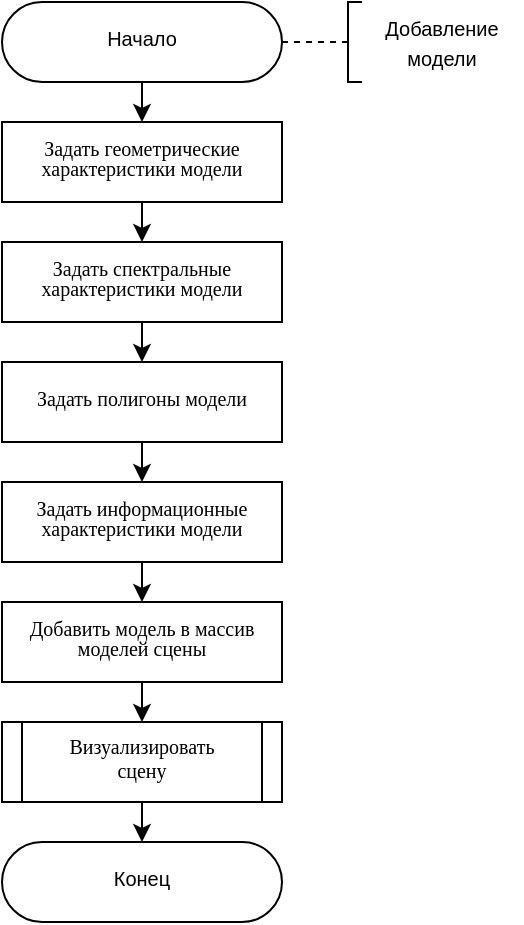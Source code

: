 <mxfile version="24.4.6" type="device" pages="4">
  <diagram id="ndIY71j46qu6rTEHjDQl" name="Добавление модели">
    <mxGraphModel dx="875" dy="558" grid="1" gridSize="10" guides="1" tooltips="1" connect="1" arrows="1" fold="1" page="1" pageScale="1" pageWidth="827" pageHeight="1169" math="0" shadow="0">
      <root>
        <mxCell id="0" />
        <mxCell id="1" parent="0" />
        <mxCell id="RseV6BCYJpiEanq5KM9g-8" style="edgeStyle=orthogonalEdgeStyle;rounded=0;orthogonalLoop=1;jettySize=auto;html=1;exitX=0.5;exitY=1;exitDx=0;exitDy=0;entryX=0.5;entryY=0;entryDx=0;entryDy=0;" edge="1" parent="1" source="IhX07hGk36wsJGKAK7jo-1" target="IhX07hGk36wsJGKAK7jo-2">
          <mxGeometry relative="1" as="geometry" />
        </mxCell>
        <mxCell id="IhX07hGk36wsJGKAK7jo-1" value="&lt;p style=&quot;line-height: 1 ; font-size: 10px&quot;&gt;&lt;font face=&quot;Helvetica&quot;&gt;Начало&lt;/font&gt;&lt;/p&gt;" style="shape=stencil(vZXxboMgEMafhj9dUNwDLG57j9NelRTBIKv27YegWdHq1s3OmJD7Dn/3nZyRsKytoEGSUAk1EvZKkiTHkku7WrHySkp92PkwnmJoGyyMF8+gOeQCfaY1Wp2w4wczIrisUHMzZNkboS92z3CzrFBSWghXsg0yV3kLAy7ts7T3sLH8JYgay6/RoB5NepUk7z/HPj0/Bhw/yG+Indzv7nc/cOg4ftTB7QaOf49lmVXWhptlORSnUqsPebhp5siFKJRQ2oZ+dbVIwuh4bTfTwPDhLRJTulZn/OpydizpJntCgC5WCWOkZ1l9CWMBusTIgqKjgDJ4m22H2CzlPoKet5FWBoaXGlTbtiu4vOo4vm34jo7nhPQPPdN/6fmuU3bTuxgip65Mrp1ZpfGbkfa/hY2qqxtc6UUFp/o/mBM+AQ==);whiteSpace=wrap;html=1;aspect=fixed;fontFamily=Times New Roman;fontSize=10;spacingBottom=4;" vertex="1" parent="1">
          <mxGeometry x="310" y="40" width="140" height="40" as="geometry" />
        </mxCell>
        <mxCell id="RseV6BCYJpiEanq5KM9g-9" style="edgeStyle=orthogonalEdgeStyle;rounded=0;orthogonalLoop=1;jettySize=auto;html=1;exitX=0.5;exitY=1;exitDx=0;exitDy=0;entryX=0.5;entryY=0;entryDx=0;entryDy=0;" edge="1" parent="1" source="IhX07hGk36wsJGKAK7jo-2" target="RseV6BCYJpiEanq5KM9g-2">
          <mxGeometry relative="1" as="geometry" />
        </mxCell>
        <mxCell id="IhX07hGk36wsJGKAK7jo-2" value="&lt;p style=&quot;line-height: 1&quot;&gt;Задать геометрические&lt;br&gt;характеристики модели&lt;/p&gt;" style="shape=stencil(tVTRboMwDPyavFYh2T5gYtt/pKlXotIkcrJ1/fuaGKQiBq0mQEjgu3B3Bhyh69SYCEJJb84g9LtQKmKwkBLdEdww9iK5vHBZDbVJEWxm8MegM/sWmEkZwwku7pB7CecbQJc7Vn8I+UZrulPXNnhPIi74NGLueBIzztOz8pfFevvrqIqkf4YM2IdkVKjP52V3r9sIVxvlHcsO6VfPu57wOHG11YdbTbj6v6yuCZn7uXW9N/Z0xPDtD3+G+XJta0MbkEq+Fi+htOyP5Wai6QZvQgw0dmO7PE4PRn/OmPCJd0FnGqZWA8KDN8G7yYLr7IJiPXEoKG99BbgB);whiteSpace=wrap;html=1;aspect=fixed;fontFamily=Times New Roman;fontSize=10;spacingBottom=4;" vertex="1" parent="1">
          <mxGeometry x="310" y="100" width="140" height="40" as="geometry" />
        </mxCell>
        <mxCell id="IhX07hGk36wsJGKAK7jo-3" value="&lt;p style=&quot;line-height: 100%; font-size: 10px;&quot;&gt;&lt;br style=&quot;font-size: 10px;&quot;&gt;&lt;/p&gt;" style="strokeWidth=1;html=1;shape=stencil(rZXNcoMgFIWfhm2HiH2ADk2X3XTRNdHbyiSAAzRp377I1YnUnxjtTBbcc835uAdGCeOuEjWQjGqhgLBnkmWFUQq0D6sgV6jlFMtLWgpXQ+FROwsrxeEE2HHemiNcZOlbB6krsDK6sj2hT+GZ5sd4YbQOJtJol3R6/WAmZLMj+o1m9OERMT9tjVUdCAo82ES9TvaKAsleVpN2y0hvK0jpRB33Fun9ftJuHWm/mbTwlDaDlh7SBIjxoExdS8YPojh+WvOly9Ht1aK58oNG11bmDNd953QsofHJO4eT1D0Hxv7ZIV9h8WeMeYsY7yClqE5Ey/iHsTCTOb5tZoh3HUo6zLJIS+EqKMO6XfTv4YbDmIePJ3kzlPi3QaJRxa9BFH4B);align=left;labelPosition=right;pointerEvents=1;gradientColor=#ffffff;spacing=0;fontSize=10;shadow=0;spacingBottom=1;fontFamily=Times New Roman;" vertex="1" parent="1">
          <mxGeometry x="450" y="40" width="40" height="40" as="geometry" />
        </mxCell>
        <mxCell id="RseV6BCYJpiEanq5KM9g-1" value="&lt;span style=&quot;font-size: 10px;&quot;&gt;Добавление&lt;br&gt;модели&lt;/span&gt;" style="text;html=1;align=center;verticalAlign=middle;whiteSpace=wrap;rounded=0;" vertex="1" parent="1">
          <mxGeometry x="490" y="45" width="80" height="30" as="geometry" />
        </mxCell>
        <mxCell id="RseV6BCYJpiEanq5KM9g-10" style="edgeStyle=orthogonalEdgeStyle;rounded=0;orthogonalLoop=1;jettySize=auto;html=1;exitX=0.5;exitY=1;exitDx=0;exitDy=0;entryX=0.5;entryY=0;entryDx=0;entryDy=0;" edge="1" parent="1" source="RseV6BCYJpiEanq5KM9g-2" target="RseV6BCYJpiEanq5KM9g-3">
          <mxGeometry relative="1" as="geometry" />
        </mxCell>
        <mxCell id="RseV6BCYJpiEanq5KM9g-2" value="&lt;p style=&quot;line-height: 1&quot;&gt;Задать спектральные&lt;br&gt;характеристики модели&lt;/p&gt;" style="shape=stencil(tVTRboMwDPyavFYh2T5gYtt/pKlXotIkcrJ1/fuaGKQiBq0mQEjgu3B3Bhyh69SYCEJJb84g9LtQKmKwkBLdEdww9iK5vHBZDbVJEWxm8MegM/sWmEkZwwku7pB7CecbQJc7Vn8I+UZrulPXNnhPIi74NGLueBIzztOz8pfFevvrqIqkf4YM2IdkVKjP52V3r9sIVxvlHcsO6VfPu57wOHG11YdbTbj6v6yuCZn7uXW9N/Z0xPDtD3+G+XJta0MbkEq+Fi+htOyP5Wai6QZvQgw0dmO7PE4PRn/OmPCJd0FnGqZWA8KDN8G7yYLr7IJiPXEoKG99BbgB);whiteSpace=wrap;html=1;aspect=fixed;fontFamily=Times New Roman;fontSize=10;spacingBottom=4;" vertex="1" parent="1">
          <mxGeometry x="310" y="160" width="140" height="40" as="geometry" />
        </mxCell>
        <mxCell id="RseV6BCYJpiEanq5KM9g-11" style="edgeStyle=orthogonalEdgeStyle;rounded=0;orthogonalLoop=1;jettySize=auto;html=1;exitX=0.5;exitY=1;exitDx=0;exitDy=0;entryX=0.5;entryY=0;entryDx=0;entryDy=0;" edge="1" parent="1" source="RseV6BCYJpiEanq5KM9g-3" target="RseV6BCYJpiEanq5KM9g-4">
          <mxGeometry relative="1" as="geometry" />
        </mxCell>
        <mxCell id="RseV6BCYJpiEanq5KM9g-3" value="&lt;p style=&quot;line-height: 1&quot;&gt;Задать полигоны модели&lt;/p&gt;" style="shape=stencil(tVTRboMwDPyavFYh2T5gYtt/pKlXotIkcrJ1/fuaGKQiBq0mQEjgu3B3Bhyh69SYCEJJb84g9LtQKmKwkBLdEdww9iK5vHBZDbVJEWxm8MegM/sWmEkZwwku7pB7CecbQJc7Vn8I+UZrulPXNnhPIi74NGLueBIzztOz8pfFevvrqIqkf4YM2IdkVKjP52V3r9sIVxvlHcsO6VfPu57wOHG11YdbTbj6v6yuCZn7uXW9N/Z0xPDtD3+G+XJta0MbkEq+Fi+htOyP5Wai6QZvQgw0dmO7PE4PRn/OmPCJd0FnGqZWA8KDN8G7yYLr7IJiPXEoKG99BbgB);whiteSpace=wrap;html=1;aspect=fixed;fontFamily=Times New Roman;fontSize=10;spacingBottom=4;" vertex="1" parent="1">
          <mxGeometry x="310" y="220" width="140" height="40" as="geometry" />
        </mxCell>
        <mxCell id="RseV6BCYJpiEanq5KM9g-12" style="edgeStyle=orthogonalEdgeStyle;rounded=0;orthogonalLoop=1;jettySize=auto;html=1;exitX=0.5;exitY=1;exitDx=0;exitDy=0;entryX=0.5;entryY=0;entryDx=0;entryDy=0;" edge="1" parent="1" source="RseV6BCYJpiEanq5KM9g-4" target="RseV6BCYJpiEanq5KM9g-5">
          <mxGeometry relative="1" as="geometry" />
        </mxCell>
        <mxCell id="RseV6BCYJpiEanq5KM9g-4" value="&lt;p style=&quot;line-height: 1&quot;&gt;Задать информационные&lt;br&gt;характеристики модели&lt;/p&gt;" style="shape=stencil(tVTRboMwDPyavFYh2T5gYtt/pKlXotIkcrJ1/fuaGKQiBq0mQEjgu3B3Bhyh69SYCEJJb84g9LtQKmKwkBLdEdww9iK5vHBZDbVJEWxm8MegM/sWmEkZwwku7pB7CecbQJc7Vn8I+UZrulPXNnhPIi74NGLueBIzztOz8pfFevvrqIqkf4YM2IdkVKjP52V3r9sIVxvlHcsO6VfPu57wOHG11YdbTbj6v6yuCZn7uXW9N/Z0xPDtD3+G+XJta0MbkEq+Fi+htOyP5Wai6QZvQgw0dmO7PE4PRn/OmPCJd0FnGqZWA8KDN8G7yYLr7IJiPXEoKG99BbgB);whiteSpace=wrap;html=1;aspect=fixed;fontFamily=Times New Roman;fontSize=10;spacingBottom=4;" vertex="1" parent="1">
          <mxGeometry x="310" y="280" width="140" height="40" as="geometry" />
        </mxCell>
        <mxCell id="RseV6BCYJpiEanq5KM9g-13" style="edgeStyle=orthogonalEdgeStyle;rounded=0;orthogonalLoop=1;jettySize=auto;html=1;exitX=0.5;exitY=1;exitDx=0;exitDy=0;entryX=0.5;entryY=0;entryDx=0;entryDy=0;" edge="1" parent="1" source="RseV6BCYJpiEanq5KM9g-5" target="RseV6BCYJpiEanq5KM9g-6">
          <mxGeometry relative="1" as="geometry" />
        </mxCell>
        <mxCell id="RseV6BCYJpiEanq5KM9g-5" value="&lt;p style=&quot;line-height: 1&quot;&gt;Добавить модель в массив&lt;br&gt;моделей сцены&lt;/p&gt;" style="shape=stencil(tVTRboMwDPyavFYh2T5gYtt/pKlXotIkcrJ1/fuaGKQiBq0mQEjgu3B3Bhyh69SYCEJJb84g9LtQKmKwkBLdEdww9iK5vHBZDbVJEWxm8MegM/sWmEkZwwku7pB7CecbQJc7Vn8I+UZrulPXNnhPIi74NGLueBIzztOz8pfFevvrqIqkf4YM2IdkVKjP52V3r9sIVxvlHcsO6VfPu57wOHG11YdbTbj6v6yuCZn7uXW9N/Z0xPDtD3+G+XJta0MbkEq+Fi+htOyP5Wai6QZvQgw0dmO7PE4PRn/OmPCJd0FnGqZWA8KDN8G7yYLr7IJiPXEoKG99BbgB);whiteSpace=wrap;html=1;aspect=fixed;fontFamily=Times New Roman;fontSize=10;spacingBottom=4;" vertex="1" parent="1">
          <mxGeometry x="310" y="340" width="140" height="40" as="geometry" />
        </mxCell>
        <mxCell id="RseV6BCYJpiEanq5KM9g-14" style="edgeStyle=orthogonalEdgeStyle;rounded=0;orthogonalLoop=1;jettySize=auto;html=1;exitX=0.5;exitY=1;exitDx=0;exitDy=0;entryX=0.5;entryY=0;entryDx=0;entryDy=0;" edge="1" parent="1" source="RseV6BCYJpiEanq5KM9g-6" target="RseV6BCYJpiEanq5KM9g-7">
          <mxGeometry relative="1" as="geometry" />
        </mxCell>
        <mxCell id="RseV6BCYJpiEanq5KM9g-6" value="Визуализировать&lt;br&gt;сцену" style="shape=stencil(tVVRboQgED0Nvw1Ce4DGtvdg2Wkli0CA7ra37wiSrFHcdqvGxMx78uYN4yDhbeiEA8KoET0Q/kIYcx6ctxJCwACZLsOPNIeXHDYlFsGBjBk8C6/EQUNmQvT2BBd1jKOEMh14FQeWvxL6jO8MN2+lNQZFlDVhwlzxKCaUwbX0K4uN6b8nkUP9HiL40WRGCXv7vezD0z7CzU5+p7LF/eZ+txOeOm72atxmws39srxFpPZx8/Yg5OnD209zXDTzrrSWVluPYX6mXIRxOl7rxTgxDN6MKLQfxnZ9nG6Mfi0x4rPcCa0UjKVaDzd2Ip8m95fb2zNcNXWx3mXpoqCVqSus70nFBP+/C/4XG8utKVx1h9OyWYsSmn8fCfgB);whiteSpace=wrap;html=1;aspect=fixed;fontFamily=Times New Roman;fontSize=10;spacingBottom=4;rounded=0;shadow=0;sketch=0;spacingLeft=10;spacingRight=10;" vertex="1" parent="1">
          <mxGeometry x="310" y="400" width="140" height="40" as="geometry" />
        </mxCell>
        <mxCell id="RseV6BCYJpiEanq5KM9g-7" value="&lt;p style=&quot;line-height: 1 ; font-size: 10px&quot;&gt;&lt;font face=&quot;Helvetica&quot;&gt;Конец&lt;/font&gt;&lt;/p&gt;" style="shape=stencil(vZXxboMgEMafhj9dUNwDLG57j9NelRTBIKv27YegWdHq1s3OmJD7Dn/3nZyRsKytoEGSUAk1EvZKkiTHkku7WrHySkp92PkwnmJoGyyMF8+gOeQCfaY1Wp2w4wczIrisUHMzZNkboS92z3CzrFBSWghXsg0yV3kLAy7ts7T3sLH8JYgay6/RoB5NepUk7z/HPj0/Bhw/yG+Indzv7nc/cOg4ftTB7QaOf49lmVXWhptlORSnUqsPebhp5siFKJRQ2oZ+dbVIwuh4bTfTwPDhLRJTulZn/OpydizpJntCgC5WCWOkZ1l9CWMBusTIgqKjgDJ4m22H2CzlPoKet5FWBoaXGlTbtiu4vOo4vm34jo7nhPQPPdN/6fmuU3bTuxgip65Mrp1ZpfGbkfa/hY2qqxtc6UUFp/o/mBM+AQ==);whiteSpace=wrap;html=1;aspect=fixed;fontFamily=Times New Roman;fontSize=10;spacingBottom=4;" vertex="1" parent="1">
          <mxGeometry x="310" y="460" width="140" height="40" as="geometry" />
        </mxCell>
      </root>
    </mxGraphModel>
  </diagram>
  <diagram id="x7kvP4QrtA7Zk1kRrXUP" name="Визуализация сцены">
    <mxGraphModel dx="913" dy="582" grid="1" gridSize="10" guides="1" tooltips="1" connect="1" arrows="1" fold="1" page="1" pageScale="1" pageWidth="827" pageHeight="1169" math="0" shadow="0">
      <root>
        <mxCell id="0" />
        <mxCell id="1" parent="0" />
        <mxCell id="yfcJEkGr81aTOl2WRyWW-10" style="edgeStyle=orthogonalEdgeStyle;rounded=0;orthogonalLoop=1;jettySize=auto;html=1;exitX=0.5;exitY=1;exitDx=0;exitDy=0;entryX=0.5;entryY=0;entryDx=0;entryDy=0;" edge="1" parent="1" source="iG1VERxpQvtY7X_41b5l-11" target="JBv22cJJrknkXMH-P8Mc-2">
          <mxGeometry relative="1" as="geometry">
            <mxPoint x="260" y="400" as="sourcePoint" />
          </mxGeometry>
        </mxCell>
        <mxCell id="JBv22cJJrknkXMH-P8Mc-6" style="edgeStyle=orthogonalEdgeStyle;rounded=0;orthogonalLoop=1;jettySize=auto;html=1;exitX=1;exitY=0.5;exitDx=0;exitDy=0;entryX=0.5;entryY=0;entryDx=0;entryDy=0;" edge="1" parent="1" source="JBv22cJJrknkXMH-P8Mc-2" target="JBv22cJJrknkXMH-P8Mc-3">
          <mxGeometry relative="1" as="geometry" />
        </mxCell>
        <mxCell id="kAacDmmYsjmgiyHPZarH-5" style="edgeStyle=orthogonalEdgeStyle;rounded=0;orthogonalLoop=1;jettySize=auto;html=1;exitX=0;exitY=0.5;exitDx=0;exitDy=0;entryX=0.5;entryY=0;entryDx=0;entryDy=0;" edge="1" parent="1" source="JBv22cJJrknkXMH-P8Mc-2" target="kAacDmmYsjmgiyHPZarH-1">
          <mxGeometry relative="1" as="geometry" />
        </mxCell>
        <mxCell id="JBv22cJJrknkXMH-P8Mc-2" value="&lt;p style=&quot;line-height: 1&quot;&gt;&lt;font face=&quot;Helvetica&quot;&gt;&lt;span style=&quot;background-color: initial;&quot;&gt;«Теневой&lt;/span&gt;&lt;span style=&quot;background-color: initial;&quot;&gt;»&lt;br&gt;&lt;/span&gt;режим&lt;/font&gt;&lt;/p&gt;" style="shape=stencil(tZTdboQgEIWfhtsGYZu9bmz7HixOK1kEA3S3ffsdAdu1/rQxakx0zuA3B0YgvPS1aIEwakQDhD8TxiqQyitr8BX1OokHmsJrCos+Fr4FGZJ4EU6Jk4aU8cHZM1xVFTJCmRqcCl2WvxD6hGO6m5fSGoMQLOkHmbs8woQy+C39TLBc/msQtchvIIDLJpNK2Ov/sQ+P+4CLnfwOsb37zf1uBx46LvZq3GbgYj2Wl6jM/dy8PAl5fnf2w1STZt6U1tJq6zBMz1iLME7ztTyZVnQbb5To0429wM8sj5P7aRrdE7Qyd4TvEyEj1jB+uTisQKwxIbX1sLCSqI8WM6ozHcTeWQd/tDYdjwtVZwfE0qMKUU2HeRRu);whiteSpace=wrap;html=1;aspect=fixed;fontFamily=Times New Roman;fontSize=10;spacingBottom=4;rounded=0;shadow=0;sketch=0;spacingLeft=20;spacingRight=20;" vertex="1" parent="1">
          <mxGeometry x="190" y="440" width="140" height="40" as="geometry" />
        </mxCell>
        <mxCell id="JBv22cJJrknkXMH-P8Mc-7" style="edgeStyle=orthogonalEdgeStyle;rounded=0;orthogonalLoop=1;jettySize=auto;html=1;exitX=1;exitY=0.5;exitDx=0;exitDy=0;entryX=0.5;entryY=0;entryDx=0;entryDy=0;" edge="1" parent="1" source="JBv22cJJrknkXMH-P8Mc-3" target="JBv22cJJrknkXMH-P8Mc-4">
          <mxGeometry relative="1" as="geometry" />
        </mxCell>
        <mxCell id="kAacDmmYsjmgiyHPZarH-13" style="edgeStyle=orthogonalEdgeStyle;rounded=0;orthogonalLoop=1;jettySize=auto;html=1;exitX=0;exitY=0.5;exitDx=0;exitDy=0;entryX=0.5;entryY=0;entryDx=0;entryDy=0;" edge="1" parent="1" source="JBv22cJJrknkXMH-P8Mc-3" target="kAacDmmYsjmgiyHPZarH-12">
          <mxGeometry relative="1" as="geometry" />
        </mxCell>
        <mxCell id="JBv22cJJrknkXMH-P8Mc-3" value="&lt;p style=&quot;line-height: 1&quot;&gt;&lt;font face=&quot;Helvetica&quot;&gt;&lt;span style=&quot;background-color: initial;&quot;&gt;«Световой&lt;/span&gt;&lt;span style=&quot;background-color: initial;&quot;&gt;»&lt;br&gt;&lt;/span&gt;режим&lt;/font&gt;&lt;/p&gt;" style="shape=stencil(tZTdboQgEIWfhtsGYZu9bmz7HixOK1kEA3S3ffsdAdu1/rQxakx0zuA3B0YgvPS1aIEwakQDhD8TxiqQyitr8BX1OokHmsJrCos+Fr4FGZJ4EU6Jk4aU8cHZM1xVFTJCmRqcCl2WvxD6hGO6m5fSGoMQLOkHmbs8woQy+C39TLBc/msQtchvIIDLJpNK2Ov/sQ+P+4CLnfwOsb37zf1uBx46LvZq3GbgYj2Wl6jM/dy8PAl5fnf2w1STZt6U1tJq6zBMz1iLME7ztTyZVnQbb5To0429wM8sj5P7aRrdE7Qyd4TvEyEj1jB+uTisQKwxIbX1sLCSqI8WM6ozHcTeWQd/tDYdjwtVZwfE0qMKUU2HeRRu);whiteSpace=wrap;html=1;aspect=fixed;fontFamily=Times New Roman;fontSize=10;spacingBottom=4;rounded=0;shadow=0;sketch=0;spacingLeft=20;spacingRight=20;" vertex="1" parent="1">
          <mxGeometry x="350" y="480" width="140" height="40" as="geometry" />
        </mxCell>
        <mxCell id="JBv22cJJrknkXMH-P8Mc-8" style="edgeStyle=orthogonalEdgeStyle;rounded=0;orthogonalLoop=1;jettySize=auto;html=1;exitX=1;exitY=0.5;exitDx=0;exitDy=0;entryX=0.5;entryY=0;entryDx=0;entryDy=0;" edge="1" parent="1" source="JBv22cJJrknkXMH-P8Mc-4" target="JBv22cJJrknkXMH-P8Mc-15">
          <mxGeometry relative="1" as="geometry">
            <mxPoint x="617" y="560" as="targetPoint" />
          </mxGeometry>
        </mxCell>
        <mxCell id="kAacDmmYsjmgiyHPZarH-15" style="edgeStyle=orthogonalEdgeStyle;rounded=0;orthogonalLoop=1;jettySize=auto;html=1;exitX=0;exitY=0.5;exitDx=0;exitDy=0;entryX=0.5;entryY=0;entryDx=0;entryDy=0;" edge="1" parent="1" source="JBv22cJJrknkXMH-P8Mc-4" target="kAacDmmYsjmgiyHPZarH-14">
          <mxGeometry relative="1" as="geometry" />
        </mxCell>
        <mxCell id="JBv22cJJrknkXMH-P8Mc-4" value="&lt;p style=&quot;line-height: 1&quot;&gt;&lt;font face=&quot;Helvetica&quot;&gt;&lt;span style=&quot;background-color: initial;&quot;&gt;«Реалистичный&lt;/span&gt;&lt;span style=&quot;background-color: initial;&quot;&gt;»&lt;br&gt;режим&lt;/span&gt;&lt;/font&gt;&lt;/p&gt;" style="shape=stencil(tZTdboQgEIWfhtsGYZu9bmz7HixOK1kEA3S3ffsdAdu1/rQxakx0zuA3B0YgvPS1aIEwakQDhD8TxiqQyitr8BX1OokHmsJrCos+Fr4FGZJ4EU6Jk4aU8cHZM1xVFTJCmRqcCl2WvxD6hGO6m5fSGoMQLOkHmbs8woQy+C39TLBc/msQtchvIIDLJpNK2Ov/sQ+P+4CLnfwOsb37zf1uBx46LvZq3GbgYj2Wl6jM/dy8PAl5fnf2w1STZt6U1tJq6zBMz1iLME7ztTyZVnQbb5To0429wM8sj5P7aRrdE7Qyd4TvEyEj1jB+uTisQKwxIbX1sLCSqI8WM6ozHcTeWQd/tDYdjwtVZwfE0qMKUU2HeRRu);whiteSpace=wrap;html=1;aspect=fixed;fontFamily=Times New Roman;fontSize=10;spacingBottom=4;rounded=0;shadow=0;sketch=0;spacingLeft=20;spacingRight=20;" vertex="1" parent="1">
          <mxGeometry x="510" y="520" width="140" height="40" as="geometry" />
        </mxCell>
        <mxCell id="JBv22cJJrknkXMH-P8Mc-9" value="нет" style="text;html=1;align=center;verticalAlign=middle;whiteSpace=wrap;rounded=0;" vertex="1" parent="1">
          <mxGeometry x="330" y="440" width="30" height="20" as="geometry" />
        </mxCell>
        <mxCell id="JBv22cJJrknkXMH-P8Mc-12" value="нет" style="text;html=1;align=center;verticalAlign=middle;whiteSpace=wrap;rounded=0;" vertex="1" parent="1">
          <mxGeometry x="490" y="480" width="30" height="20" as="geometry" />
        </mxCell>
        <mxCell id="JBv22cJJrknkXMH-P8Mc-13" value="нет" style="text;html=1;align=center;verticalAlign=middle;whiteSpace=wrap;rounded=0;" vertex="1" parent="1">
          <mxGeometry x="650" y="520" width="30" height="20" as="geometry" />
        </mxCell>
        <mxCell id="kAacDmmYsjmgiyHPZarH-19" style="edgeStyle=orthogonalEdgeStyle;rounded=0;orthogonalLoop=1;jettySize=auto;html=1;exitX=0.5;exitY=1;exitDx=0;exitDy=0;entryX=0.5;entryY=0;entryDx=0;entryDy=0;" edge="1" parent="1" source="JBv22cJJrknkXMH-P8Mc-15" target="kAacDmmYsjmgiyHPZarH-18">
          <mxGeometry relative="1" as="geometry" />
        </mxCell>
        <mxCell id="JBv22cJJrknkXMH-P8Mc-15" value="&lt;p style=&quot;line-height: 1&quot;&gt;&lt;font face=&quot;Helvetica&quot;&gt;Автоматический выбор&lt;br&gt;&lt;/font&gt;&lt;span style=&quot;font-family: Helvetica; background-color: initial;&quot;&gt;«каркасного&lt;/span&gt;&lt;span style=&quot;font-family: Helvetica; background-color: initial;&quot;&gt;» режима&lt;/span&gt;&lt;font face=&quot;Helvetica&quot;&gt;&lt;br&gt;&lt;/font&gt;&lt;/p&gt;" style="shape=stencil(tVTRboMwDPyavFYh2T5gYtt/pKlXotIkcrJ1/fuaGKQiBq0mQEjgu3B3Bhyh69SYCEJJb84g9LtQKmKwkBLdEdww9iK5vHBZDbVJEWxm8MegM/sWmEkZwwku7pB7CecbQJc7Vn8I+UZrulPXNnhPIi74NGLueBIzztOz8pfFevvrqIqkf4YM2IdkVKjP52V3r9sIVxvlHcsO6VfPu57wOHG11YdbTbj6v6yuCZn7uXW9N/Z0xPDtD3+G+XJta0MbkEq+Fi+htOyP5Wai6QZvQgw0dmO7PE4PRn/OmPCJd0FnGqZWA8KDN8G7yYLr7IJiPXEoKG99BbgB);whiteSpace=wrap;html=1;aspect=fixed;fontFamily=Times New Roman;fontSize=10;spacingBottom=4;" vertex="1" parent="1">
          <mxGeometry x="670" y="600" width="140" height="40" as="geometry" />
        </mxCell>
        <mxCell id="kAacDmmYsjmgiyHPZarH-6" style="edgeStyle=orthogonalEdgeStyle;rounded=0;orthogonalLoop=1;jettySize=auto;html=1;exitX=0.5;exitY=1;exitDx=0;exitDy=0;entryX=0.5;entryY=0;entryDx=0;entryDy=0;" edge="1" parent="1" source="kAacDmmYsjmgiyHPZarH-1" target="kAacDmmYsjmgiyHPZarH-2">
          <mxGeometry relative="1" as="geometry" />
        </mxCell>
        <mxCell id="kAacDmmYsjmgiyHPZarH-1" value="&lt;font style=&quot;font-size: 9px;&quot; face=&quot;Helvetica&quot;&gt;Заполнение&amp;nbsp;&lt;span style=&quot;background-color: initial;&quot;&gt;«теневого&lt;/span&gt;&lt;span style=&quot;background-color: initial;&quot;&gt;»&lt;/span&gt;&lt;br&gt;Z-буфера в пространстве камеры источника света&lt;/font&gt;" style="shape=stencil(tVVRboQgED0Nvw1Ce4DGtvdg2Wkli0CA7ra37wiSrFHcdqvGxMx78uYN4yDhbeiEA8KoET0Q/kIYcx6ctxJCwACZLsOPNIeXHDYlFsGBjBk8C6/EQUNmQvT2BBd1jKOEMh14FQeWvxL6jO8MN2+lNQZFlDVhwlzxKCaUwbX0K4uN6b8nkUP9HiL40WRGCXv7vezD0z7CzU5+p7LF/eZ+txOeOm72atxmws39srxFpPZx8/Yg5OnD209zXDTzrrSWVluPYX6mXIRxOl7rxTgxDN6MKLQfxnZ9nG6Mfi0x4rPcCa0UjKVaDzd2Ip8m95fb2zNcNXWx3mXpoqCVqSus70nFBP+/C/4XG8utKVx1h9OyWYsSmn8fCfgB);whiteSpace=wrap;html=1;aspect=fixed;fontFamily=Times New Roman;fontSize=10;spacingBottom=4;rounded=0;shadow=0;sketch=0;spacingLeft=10;spacingRight=10;" vertex="1" parent="1">
          <mxGeometry x="30" y="480" width="140" height="40" as="geometry" />
        </mxCell>
        <mxCell id="rrER4fnXk3lrYL-wjkq6-6" style="edgeStyle=orthogonalEdgeStyle;rounded=0;orthogonalLoop=1;jettySize=auto;html=1;exitX=0.5;exitY=1;exitDx=0;exitDy=0;entryX=0.5;entryY=0;entryDx=0;entryDy=0;" edge="1" parent="1" source="kAacDmmYsjmgiyHPZarH-2" target="rrER4fnXk3lrYL-wjkq6-1">
          <mxGeometry relative="1" as="geometry" />
        </mxCell>
        <mxCell id="kAacDmmYsjmgiyHPZarH-2" value="&lt;font face=&quot;Helvetica&quot; style=&quot;font-size: 8px;&quot;&gt;Заполнение Z-буфера в пространстве камеры&amp;nbsp;на&lt;br&gt;основе&amp;nbsp;&lt;span style=&quot;background-color: initial;&quot;&gt;«теневого&lt;/span&gt;&lt;span style=&quot;background-color: initial;&quot;&gt;»&amp;nbsp;&lt;/span&gt;Z-буфера&lt;/font&gt;" style="shape=stencil(tVVRboQgED0Nvw1Ce4DGtvdg2Wkli0CA7ra37wiSrFHcdqvGxMx78uYN4yDhbeiEA8KoET0Q/kIYcx6ctxJCwACZLsOPNIeXHDYlFsGBjBk8C6/EQUNmQvT2BBd1jKOEMh14FQeWvxL6jO8MN2+lNQZFlDVhwlzxKCaUwbX0K4uN6b8nkUP9HiL40WRGCXv7vezD0z7CzU5+p7LF/eZ+txOeOm72atxmws39srxFpPZx8/Yg5OnD209zXDTzrrSWVluPYX6mXIRxOl7rxTgxDN6MKLQfxnZ9nG6Mfi0x4rPcCa0UjKVaDzd2Ip8m95fb2zNcNXWx3mXpoqCVqSus70nFBP+/C/4XG8utKVx1h9OyWYsSmn8fCfgB);whiteSpace=wrap;html=1;aspect=fixed;fontFamily=Times New Roman;fontSize=10;spacingBottom=4;rounded=0;shadow=0;sketch=0;spacingLeft=10;spacingRight=10;" vertex="1" parent="1">
          <mxGeometry x="30" y="560" width="140" height="40" as="geometry" />
        </mxCell>
        <mxCell id="rrER4fnXk3lrYL-wjkq6-5" style="edgeStyle=orthogonalEdgeStyle;rounded=0;orthogonalLoop=1;jettySize=auto;html=1;exitX=0.5;exitY=1;exitDx=0;exitDy=0;entryX=0.5;entryY=0;entryDx=0;entryDy=0;" edge="1" parent="1" source="kAacDmmYsjmgiyHPZarH-12" target="rrER4fnXk3lrYL-wjkq6-2">
          <mxGeometry relative="1" as="geometry" />
        </mxCell>
        <mxCell id="kAacDmmYsjmgiyHPZarH-12" value="&lt;font face=&quot;Helvetica&quot;&gt;Заполнение Z-буфера в пространстве камеры&amp;nbsp;с&lt;br&gt;учетом освещения&lt;/font&gt;" style="shape=stencil(tVVRboQgED0Nvw1Ce4DGtvdg2Wkli0CA7ra37wiSrFHcdqvGxMx78uYN4yDhbeiEA8KoET0Q/kIYcx6ctxJCwACZLsOPNIeXHDYlFsGBjBk8C6/EQUNmQvT2BBd1jKOEMh14FQeWvxL6jO8MN2+lNQZFlDVhwlzxKCaUwbX0K4uN6b8nkUP9HiL40WRGCXv7vezD0z7CzU5+p7LF/eZ+txOeOm72atxmws39srxFpPZx8/Yg5OnD209zXDTzrrSWVluPYX6mXIRxOl7rxTgxDN6MKLQfxnZ9nG6Mfi0x4rPcCa0UjKVaDzd2Ip8m95fb2zNcNXWx3mXpoqCVqSus70nFBP+/C/4XG8utKVx1h9OyWYsSmn8fCfgB);whiteSpace=wrap;html=1;aspect=fixed;fontFamily=Times New Roman;fontSize=10;spacingBottom=4;rounded=0;shadow=0;sketch=0;spacingLeft=10;spacingRight=10;" vertex="1" parent="1">
          <mxGeometry x="190" y="560" width="140" height="40" as="geometry" />
        </mxCell>
        <mxCell id="rrER4fnXk3lrYL-wjkq6-4" style="edgeStyle=orthogonalEdgeStyle;rounded=0;orthogonalLoop=1;jettySize=auto;html=1;exitX=0.5;exitY=1;exitDx=0;exitDy=0;entryX=0.5;entryY=0;entryDx=0;entryDy=0;" edge="1" parent="1" source="kAacDmmYsjmgiyHPZarH-14" target="rrER4fnXk3lrYL-wjkq6-3">
          <mxGeometry relative="1" as="geometry" />
        </mxCell>
        <mxCell id="kAacDmmYsjmgiyHPZarH-14" value="&lt;font face=&quot;Helvetica&quot;&gt;Заполнение Z-буфера в пространстве камеры&lt;/font&gt;" style="shape=stencil(tVVRboQgED0Nvw1Ce4DGtvdg2Wkli0CA7ra37wiSrFHcdqvGxMx78uYN4yDhbeiEA8KoET0Q/kIYcx6ctxJCwACZLsOPNIeXHDYlFsGBjBk8C6/EQUNmQvT2BBd1jKOEMh14FQeWvxL6jO8MN2+lNQZFlDVhwlzxKCaUwbX0K4uN6b8nkUP9HiL40WRGCXv7vezD0z7CzU5+p7LF/eZ+txOeOm72atxmws39srxFpPZx8/Yg5OnD209zXDTzrrSWVluPYX6mXIRxOl7rxTgxDN6MKLQfxnZ9nG6Mfi0x4rPcCa0UjKVaDzd2Ip8m95fb2zNcNXWx3mXpoqCVqSus70nFBP+/C/4XG8utKVx1h9OyWYsSmn8fCfgB);whiteSpace=wrap;html=1;aspect=fixed;fontFamily=Times New Roman;fontSize=10;spacingBottom=4;rounded=0;shadow=0;sketch=0;spacingLeft=10;spacingRight=10;" vertex="1" parent="1">
          <mxGeometry x="350" y="560" width="140" height="40" as="geometry" />
        </mxCell>
        <mxCell id="rrER4fnXk3lrYL-wjkq6-16" style="edgeStyle=orthogonalEdgeStyle;rounded=0;orthogonalLoop=1;jettySize=auto;html=1;exitX=0.5;exitY=1;exitDx=0;exitDy=0;endArrow=none;endFill=0;" edge="1" parent="1" source="kAacDmmYsjmgiyHPZarH-18">
          <mxGeometry relative="1" as="geometry">
            <mxPoint x="580" y="800" as="targetPoint" />
            <Array as="points">
              <mxPoint x="740" y="780" />
              <mxPoint x="580" y="780" />
            </Array>
          </mxGeometry>
        </mxCell>
        <mxCell id="kAacDmmYsjmgiyHPZarH-18" value="&lt;font face=&quot;Helvetica&quot;&gt;Каркасная отрисовка&lt;br&gt;каждой модели&lt;/font&gt;" style="shape=stencil(tVVRboQgED0Nvw1Ce4DGtvdg2Wkli0CA7ra37wiSrFHcdqvGxMx78uYN4yDhbeiEA8KoET0Q/kIYcx6ctxJCwACZLsOPNIeXHDYlFsGBjBk8C6/EQUNmQvT2BBd1jKOEMh14FQeWvxL6jO8MN2+lNQZFlDVhwlzxKCaUwbX0K4uN6b8nkUP9HiL40WRGCXv7vezD0z7CzU5+p7LF/eZ+txOeOm72atxmws39srxFpPZx8/Yg5OnD209zXDTzrrSWVluPYX6mXIRxOl7rxTgxDN6MKLQfxnZ9nG6Mfi0x4rPcCa0UjKVaDzd2Ip8m95fb2zNcNXWx3mXpoqCVqSus70nFBP+/C/4XG8utKVx1h9OyWYsSmn8fCfgB);whiteSpace=wrap;html=1;aspect=fixed;fontFamily=Times New Roman;fontSize=10;spacingBottom=4;rounded=0;shadow=0;sketch=0;spacingLeft=10;spacingRight=10;" vertex="1" parent="1">
          <mxGeometry x="670" y="680" width="140" height="40" as="geometry" />
        </mxCell>
        <mxCell id="rrER4fnXk3lrYL-wjkq6-15" style="edgeStyle=orthogonalEdgeStyle;rounded=0;orthogonalLoop=1;jettySize=auto;html=1;exitX=0.5;exitY=1;exitDx=0;exitDy=0;entryX=0.5;entryY=0;entryDx=0;entryDy=0;" edge="1" parent="1" source="rrER4fnXk3lrYL-wjkq6-1" target="rrER4fnXk3lrYL-wjkq6-12">
          <mxGeometry relative="1" as="geometry" />
        </mxCell>
        <mxCell id="rrER4fnXk3lrYL-wjkq6-1" value="&lt;font style=&quot;font-size: 10px;&quot; face=&quot;Helvetica&quot;&gt;Заполнение буфера кадра&lt;/font&gt;" style="shape=stencil(tVVRboQgED0Nvw1Ce4DGtvdg2Wkli0CA7ra37wiSrFHcdqvGxMx78uYN4yDhbeiEA8KoET0Q/kIYcx6ctxJCwACZLsOPNIeXHDYlFsGBjBk8C6/EQUNmQvT2BBd1jKOEMh14FQeWvxL6jO8MN2+lNQZFlDVhwlzxKCaUwbX0K4uN6b8nkUP9HiL40WRGCXv7vezD0z7CzU5+p7LF/eZ+txOeOm72atxmws39srxFpPZx8/Yg5OnD209zXDTzrrSWVluPYX6mXIRxOl7rxTgxDN6MKLQfxnZ9nG6Mfi0x4rPcCa0UjKVaDzd2Ip8m95fb2zNcNXWx3mXpoqCVqSus70nFBP+/C/4XG8utKVx1h9OyWYsSmn8fCfgB);whiteSpace=wrap;html=1;aspect=fixed;fontFamily=Times New Roman;fontSize=10;spacingBottom=4;rounded=0;shadow=0;sketch=0;spacingLeft=10;spacingRight=10;" vertex="1" parent="1">
          <mxGeometry x="30" y="640" width="140" height="40" as="geometry" />
        </mxCell>
        <mxCell id="rrER4fnXk3lrYL-wjkq6-14" style="edgeStyle=orthogonalEdgeStyle;rounded=0;orthogonalLoop=1;jettySize=auto;html=1;exitX=0.5;exitY=1;exitDx=0;exitDy=0;entryX=0.5;entryY=0;entryDx=0;entryDy=0;" edge="1" parent="1" source="rrER4fnXk3lrYL-wjkq6-2" target="rrER4fnXk3lrYL-wjkq6-11">
          <mxGeometry relative="1" as="geometry" />
        </mxCell>
        <mxCell id="rrER4fnXk3lrYL-wjkq6-2" value="&lt;font style=&quot;font-size: 10px;&quot; face=&quot;Helvetica&quot;&gt;Заполнение буфера кадра&lt;/font&gt;" style="shape=stencil(tVVRboQgED0Nvw1Ce4DGtvdg2Wkli0CA7ra37wiSrFHcdqvGxMx78uYN4yDhbeiEA8KoET0Q/kIYcx6ctxJCwACZLsOPNIeXHDYlFsGBjBk8C6/EQUNmQvT2BBd1jKOEMh14FQeWvxL6jO8MN2+lNQZFlDVhwlzxKCaUwbX0K4uN6b8nkUP9HiL40WRGCXv7vezD0z7CzU5+p7LF/eZ+txOeOm72atxmws39srxFpPZx8/Yg5OnD209zXDTzrrSWVluPYX6mXIRxOl7rxTgxDN6MKLQfxnZ9nG6Mfi0x4rPcCa0UjKVaDzd2Ip8m95fb2zNcNXWx3mXpoqCVqSus70nFBP+/C/4XG8utKVx1h9OyWYsSmn8fCfgB);whiteSpace=wrap;html=1;aspect=fixed;fontFamily=Times New Roman;fontSize=10;spacingBottom=4;rounded=0;shadow=0;sketch=0;spacingLeft=10;spacingRight=10;" vertex="1" parent="1">
          <mxGeometry x="190" y="640" width="140" height="40" as="geometry" />
        </mxCell>
        <mxCell id="rrER4fnXk3lrYL-wjkq6-13" style="edgeStyle=orthogonalEdgeStyle;rounded=0;orthogonalLoop=1;jettySize=auto;html=1;exitX=0.5;exitY=1;exitDx=0;exitDy=0;entryX=0.5;entryY=0;entryDx=0;entryDy=0;" edge="1" parent="1" source="rrER4fnXk3lrYL-wjkq6-3" target="rrER4fnXk3lrYL-wjkq6-10">
          <mxGeometry relative="1" as="geometry" />
        </mxCell>
        <mxCell id="rrER4fnXk3lrYL-wjkq6-3" value="&lt;font style=&quot;font-size: 10px;&quot; face=&quot;Helvetica&quot;&gt;Заполнение буфера кадра&lt;/font&gt;" style="shape=stencil(tVVRboQgED0Nvw1Ce4DGtvdg2Wkli0CA7ra37wiSrFHcdqvGxMx78uYN4yDhbeiEA8KoET0Q/kIYcx6ctxJCwACZLsOPNIeXHDYlFsGBjBk8C6/EQUNmQvT2BBd1jKOEMh14FQeWvxL6jO8MN2+lNQZFlDVhwlzxKCaUwbX0K4uN6b8nkUP9HiL40WRGCXv7vezD0z7CzU5+p7LF/eZ+txOeOm72atxmws39srxFpPZx8/Yg5OnD209zXDTzrrSWVluPYX6mXIRxOl7rxTgxDN6MKLQfxnZ9nG6Mfi0x4rPcCa0UjKVaDzd2Ip8m95fb2zNcNXWx3mXpoqCVqSus70nFBP+/C/4XG8utKVx1h9OyWYsSmn8fCfgB);whiteSpace=wrap;html=1;aspect=fixed;fontFamily=Times New Roman;fontSize=10;spacingBottom=4;rounded=0;shadow=0;sketch=0;spacingLeft=10;spacingRight=10;" vertex="1" parent="1">
          <mxGeometry x="350" y="640" width="140" height="40" as="geometry" />
        </mxCell>
        <mxCell id="rrER4fnXk3lrYL-wjkq6-17" style="edgeStyle=orthogonalEdgeStyle;rounded=0;orthogonalLoop=1;jettySize=auto;html=1;exitX=0.5;exitY=1;exitDx=0;exitDy=0;endArrow=none;endFill=0;" edge="1" parent="1" source="rrER4fnXk3lrYL-wjkq6-10">
          <mxGeometry relative="1" as="geometry">
            <mxPoint x="420" y="800" as="targetPoint" />
            <Array as="points">
              <mxPoint x="420" y="780" />
              <mxPoint x="580" y="780" />
              <mxPoint x="580" y="800" />
              <mxPoint x="420" y="800" />
            </Array>
          </mxGeometry>
        </mxCell>
        <mxCell id="rrER4fnXk3lrYL-wjkq6-10" value="&lt;p style=&quot;line-height: 1&quot;&gt;&lt;font face=&quot;Helvetica&quot;&gt;Вывод содержимого буфера&lt;br&gt;кадра на экран&lt;/font&gt;&lt;/p&gt;" style="shape=stencil(tVTRboMwDPyavFYh2T5gYtt/pKlXotIkcrJ1/fuaGKQiBq0mQEjgu3B3Bhyh69SYCEJJb84g9LtQKmKwkBLdEdww9iK5vHBZDbVJEWxm8MegM/sWmEkZwwku7pB7CecbQJc7Vn8I+UZrulPXNnhPIi74NGLueBIzztOz8pfFevvrqIqkf4YM2IdkVKjP52V3r9sIVxvlHcsO6VfPu57wOHG11YdbTbj6v6yuCZn7uXW9N/Z0xPDtD3+G+XJta0MbkEq+Fi+htOyP5Wai6QZvQgw0dmO7PE4PRn/OmPCJd0FnGqZWA8KDN8G7yYLr7IJiPXEoKG99BbgB);whiteSpace=wrap;html=1;aspect=fixed;fontFamily=Times New Roman;fontSize=10;spacingBottom=4;" vertex="1" parent="1">
          <mxGeometry x="350" y="720" width="140" height="40" as="geometry" />
        </mxCell>
        <mxCell id="rrER4fnXk3lrYL-wjkq6-19" style="edgeStyle=orthogonalEdgeStyle;rounded=0;orthogonalLoop=1;jettySize=auto;html=1;exitX=0.5;exitY=1;exitDx=0;exitDy=0;endArrow=none;endFill=0;" edge="1" parent="1" source="rrER4fnXk3lrYL-wjkq6-11">
          <mxGeometry relative="1" as="geometry">
            <mxPoint x="260" y="820" as="targetPoint" />
            <Array as="points">
              <mxPoint x="260" y="800" />
              <mxPoint x="420" y="800" />
              <mxPoint x="420" y="820" />
            </Array>
          </mxGeometry>
        </mxCell>
        <mxCell id="rrER4fnXk3lrYL-wjkq6-11" value="&lt;p style=&quot;line-height: 1&quot;&gt;&lt;font face=&quot;Helvetica&quot;&gt;Вывод содержимого буфера&lt;br&gt;кадра на экран&lt;/font&gt;&lt;/p&gt;" style="shape=stencil(tVTRboMwDPyavFYh2T5gYtt/pKlXotIkcrJ1/fuaGKQiBq0mQEjgu3B3Bhyh69SYCEJJb84g9LtQKmKwkBLdEdww9iK5vHBZDbVJEWxm8MegM/sWmEkZwwku7pB7CecbQJc7Vn8I+UZrulPXNnhPIi74NGLueBIzztOz8pfFevvrqIqkf4YM2IdkVKjP52V3r9sIVxvlHcsO6VfPu57wOHG11YdbTbj6v6yuCZn7uXW9N/Z0xPDtD3+G+XJta0MbkEq+Fi+htOyP5Wai6QZvQgw0dmO7PE4PRn/OmPCJd0FnGqZWA8KDN8G7yYLr7IJiPXEoKG99BbgB);whiteSpace=wrap;html=1;aspect=fixed;fontFamily=Times New Roman;fontSize=10;spacingBottom=4;" vertex="1" parent="1">
          <mxGeometry x="190" y="720" width="140" height="40" as="geometry" />
        </mxCell>
        <mxCell id="IHhIxUaMwPoI9Hrio9ll-1" style="edgeStyle=orthogonalEdgeStyle;rounded=0;orthogonalLoop=1;jettySize=auto;html=1;exitX=0.5;exitY=1;exitDx=0;exitDy=0;entryX=0.5;entryY=0;entryDx=0;entryDy=0;" edge="1" parent="1" source="rrER4fnXk3lrYL-wjkq6-12" target="rrER4fnXk3lrYL-wjkq6-21">
          <mxGeometry relative="1" as="geometry">
            <Array as="points">
              <mxPoint x="100" y="820" />
              <mxPoint x="260" y="820" />
            </Array>
          </mxGeometry>
        </mxCell>
        <mxCell id="rrER4fnXk3lrYL-wjkq6-12" value="&lt;p style=&quot;line-height: 1&quot;&gt;&lt;font face=&quot;Helvetica&quot;&gt;Вывод содержимого буфера&lt;br&gt;кадра на экран&lt;/font&gt;&lt;/p&gt;" style="shape=stencil(tVTRboMwDPyavFYh2T5gYtt/pKlXotIkcrJ1/fuaGKQiBq0mQEjgu3B3Bhyh69SYCEJJb84g9LtQKmKwkBLdEdww9iK5vHBZDbVJEWxm8MegM/sWmEkZwwku7pB7CecbQJc7Vn8I+UZrulPXNnhPIi74NGLueBIzztOz8pfFevvrqIqkf4YM2IdkVKjP52V3r9sIVxvlHcsO6VfPu57wOHG11YdbTbj6v6yuCZn7uXW9N/Z0xPDtD3+G+XJta0MbkEq+Fi+htOyP5Wai6QZvQgw0dmO7PE4PRn/OmPCJd0FnGqZWA8KDN8G7yYLr7IJiPXEoKG99BbgB);whiteSpace=wrap;html=1;aspect=fixed;fontFamily=Times New Roman;fontSize=10;spacingBottom=4;" vertex="1" parent="1">
          <mxGeometry x="30" y="720" width="140" height="40" as="geometry" />
        </mxCell>
        <mxCell id="rrER4fnXk3lrYL-wjkq6-21" value="&lt;p style=&quot;line-height: 1 ; font-size: 10px&quot;&gt;&lt;font face=&quot;Helvetica&quot;&gt;Конец&lt;/font&gt;&lt;/p&gt;" style="shape=stencil(vZXxboMgEMafhj9dUNwDLG57j6u9KimCQVbt2w9Bs6LVrZvOmJj7PvzdHZyRsKwpoUaSUAkVEvZKksSgrrgEo7QNrFN6OaU+bH0YjzE0NebGixfQHA4CvdMYrc7Y8qMZEFyWqLnpXfZG6Itd098sy5WUFsKVbALnxrcw4NK+SzsPG9Jfg6i2/AptB0ORXiXJ+8+xT8/7gOOd6g2xY/Wb17sdOKw43uvgNgPHv8eyzCpLw82yA+TnQqsPebxbzIkLkSvRf4fUP10ukjA6XOvN1NB/eDNjtCt1wa8uJ8eSrrJHBOh8kTBEeuLqaxgL0AVGFhSdBBTBbjYtYj2Xuwg63kRaGeg3Nci2Xq7g8qbj+H7BD3Q8JaR/6Jn+S88PnbKb3tkQOXVhcu3MKo3fjLT/LaxkXVzgUs8yONX/xpzwCQ==);whiteSpace=wrap;html=1;aspect=fixed;fontFamily=Times New Roman;fontSize=10;spacingBottom=4;" vertex="1" parent="1">
          <mxGeometry x="190" y="840" width="140" height="40" as="geometry" />
        </mxCell>
        <mxCell id="iG1VERxpQvtY7X_41b5l-1" style="edgeStyle=orthogonalEdgeStyle;rounded=0;orthogonalLoop=1;jettySize=auto;html=1;exitX=0.5;exitY=1;exitDx=0;exitDy=0;entryX=0.5;entryY=0;entryDx=0;entryDy=0;" edge="1" parent="1" source="iG1VERxpQvtY7X_41b5l-2" target="iG1VERxpQvtY7X_41b5l-4">
          <mxGeometry relative="1" as="geometry" />
        </mxCell>
        <mxCell id="iG1VERxpQvtY7X_41b5l-2" value="&lt;p style=&quot;line-height: 1;&quot;&gt;&lt;font face=&quot;Helvetica&quot; style=&quot;font-size: 10px;&quot;&gt;Начало&lt;/font&gt;&lt;/p&gt;" style="shape=stencil(vZXxboMgEMafhj9dUNwDLG57j6u9KimCQVbt2w9Bs6LVrZvOmJj7PvzdHZyRsKwpoUaSUAkVEvZKksSgrrgEo7QNrFN6OaU+bH0YjzE0NebGixfQHA4CvdMYrc7Y8qMZEFyWqLnpXfZG6Itd098sy5WUFsKVbALnxrcw4NK+SzsPG9Jfg6i2/AptB0ORXiXJ+8+xT8/7gOOd6g2xY/Wb17sdOKw43uvgNgPHv8eyzCpLw82yA+TnQqsPebxbzIkLkSvRf4fUP10ukjA6XOvN1NB/eDNjtCt1wa8uJ8eSrrJHBOh8kTBEeuLqaxgL0AVGFhSdBBTBbjYtYj2Xuwg63kRaGeg3Nci2Xq7g8qbj+H7BD3Q8JaR/6Jn+S88PnbKb3tkQOXVhcu3MKo3fjLT/LaxkXVzgUs8yONX/xpzwCQ==);whiteSpace=wrap;html=1;aspect=fixed;fontFamily=Times New Roman;fontSize=10;spacingBottom=4;" vertex="1" parent="1">
          <mxGeometry x="190" y="90" width="140" height="40" as="geometry" />
        </mxCell>
        <mxCell id="iG1VERxpQvtY7X_41b5l-3" style="edgeStyle=orthogonalEdgeStyle;rounded=0;orthogonalLoop=1;jettySize=auto;html=1;exitX=0.5;exitY=1;exitDx=0;exitDy=0;entryX=0.5;entryY=0;entryDx=0;entryDy=0;" edge="1" parent="1" source="iG1VERxpQvtY7X_41b5l-4" target="iG1VERxpQvtY7X_41b5l-6">
          <mxGeometry relative="1" as="geometry" />
        </mxCell>
        <mxCell id="iG1VERxpQvtY7X_41b5l-4" value="&lt;p style=&quot;line-height: 1&quot;&gt;&lt;font face=&quot;Helvetica&quot; style=&quot;font-size: 10px;&quot;&gt;Задать размер окна вывода&lt;/font&gt;&lt;/p&gt;" style="shape=stencil(tVTRboMwDPyavFYh2T5gYtt/pKlXotIkcrJ1/fuaGKQiBq0mQEjgu3B3Bhyh69SYCEJJb84g9LtQKmKwkBLdEdww9iK5vHBZDbVJEWxm8MegM/sWmEkZwwku7pB7CecbQJc7Vn8I+UZrulPXNnhPIi74NGLueBIzztOz8pfFevvrqIqkf4YM2IdkVKjP52V3r9sIVxvlHcsO6VfPu57wOHG11YdbTbj6v6yuCZn7uXW9N/Z0xPDtD3+G+XJta0MbkEq+Fi+htOyP5Wai6QZvQgw0dmO7PE4PRn/OmPCJd0FnGqZWA8KDN8G7yYLr7IJiPXEoKG99BbgB);whiteSpace=wrap;html=1;aspect=fixed;fontFamily=Times New Roman;fontSize=10;spacingBottom=4;" vertex="1" parent="1">
          <mxGeometry x="190" y="160" width="140" height="40" as="geometry" />
        </mxCell>
        <mxCell id="iG1VERxpQvtY7X_41b5l-5" style="edgeStyle=orthogonalEdgeStyle;rounded=0;orthogonalLoop=1;jettySize=auto;html=1;exitX=0.5;exitY=1;exitDx=0;exitDy=0;entryX=0.5;entryY=0;entryDx=0;entryDy=0;" edge="1" parent="1" source="iG1VERxpQvtY7X_41b5l-6" target="iG1VERxpQvtY7X_41b5l-8">
          <mxGeometry relative="1" as="geometry" />
        </mxCell>
        <mxCell id="iG1VERxpQvtY7X_41b5l-6" value="&lt;p style=&quot;line-height: 1&quot;&gt;&lt;font face=&quot;Helvetica&quot;&gt;Задать начальное положение камеры&lt;/font&gt;&lt;/p&gt;" style="shape=stencil(tVTRboMwDPyavFYh2T5gYtt/pKlXotIkcrJ1/fuaGKQiBq0mQEjgu3B3Bhyh69SYCEJJb84g9LtQKmKwkBLdEdww9iK5vHBZDbVJEWxm8MegM/sWmEkZwwku7pB7CecbQJc7Vn8I+UZrulPXNnhPIi74NGLueBIzztOz8pfFevvrqIqkf4YM2IdkVKjP52V3r9sIVxvlHcsO6VfPu57wOHG11YdbTbj6v6yuCZn7uXW9N/Z0xPDtD3+G+XJta0MbkEq+Fi+htOyP5Wai6QZvQgw0dmO7PE4PRn/OmPCJd0FnGqZWA8KDN8G7yYLr7IJiPXEoKG99BbgB);whiteSpace=wrap;html=1;aspect=fixed;fontFamily=Times New Roman;fontSize=10;spacingBottom=4;" vertex="1" parent="1">
          <mxGeometry x="190" y="230" width="140" height="40" as="geometry" />
        </mxCell>
        <mxCell id="iG1VERxpQvtY7X_41b5l-7" style="edgeStyle=orthogonalEdgeStyle;rounded=0;orthogonalLoop=1;jettySize=auto;html=1;exitX=0.5;exitY=1;exitDx=0;exitDy=0;entryX=0.5;entryY=0;entryDx=0;entryDy=0;" edge="1" parent="1" source="iG1VERxpQvtY7X_41b5l-8">
          <mxGeometry relative="1" as="geometry">
            <mxPoint x="260" y="370" as="targetPoint" />
          </mxGeometry>
        </mxCell>
        <mxCell id="iG1VERxpQvtY7X_41b5l-8" value="&lt;font face=&quot;Helvetica&quot;&gt;Задать начальное положение источника света&lt;/font&gt;" style="shape=stencil(tVTRboMwDPyavFYh2T5gYtt/pKlXotIkcrJ1/fuaGKQiBq0mQEjgu3B3Bhyh69SYCEJJb84g9LtQKmKwkBLdEdww9iK5vHBZDbVJEWxm8MegM/sWmEkZwwku7pB7CecbQJc7Vn8I+UZrulPXNnhPIi74NGLueBIzztOz8pfFevvrqIqkf4YM2IdkVKjP52V3r9sIVxvlHcsO6VfPu57wOHG11YdbTbj6v6yuCZn7uXW9N/Z0xPDtD3+G+XJta0MbkEq+Fi+htOyP5Wai6QZvQgw0dmO7PE4PRn/OmPCJd0FnGqZWA8KDN8G7yYLr7IJiPXEoKG99BbgB);whiteSpace=wrap;html=1;aspect=fixed;fontFamily=Times New Roman;fontSize=10;spacingBottom=4;" vertex="1" parent="1">
          <mxGeometry x="190" y="300" width="140" height="40" as="geometry" />
        </mxCell>
        <mxCell id="iG1VERxpQvtY7X_41b5l-9" value="&lt;p style=&quot;line-height: 100%; font-size: 10px;&quot;&gt;&lt;br style=&quot;font-size: 10px;&quot;&gt;&lt;/p&gt;" style="strokeWidth=1;html=1;shape=stencil(rZXNcoMgFIWfhm2HiH2ADk2X3XTRNdHbyiSAAzRp377I1YnUnxjtTBbcc835uAdGCeOuEjWQjGqhgLBnkmWFUQq0D6sgV6jlFMtLWgpXQ+FROwsrxeEE2HHemiNcZOlbB6krsDK6sj2hT+GZ5sd4YbQOJtJol3R6/WAmZLMj+o1m9OERMT9tjVUdCAo82ES9TvaKAsleVpN2y0hvK0jpRB33Fun9ftJuHWm/mbTwlDaDlh7SBIjxoExdS8YPojh+WvOly9Ht1aK58oNG11bmDNd953QsofHJO4eT1D0Hxv7ZIV9h8WeMeYsY7yClqE5Ey/iHsTCTOb5tZoh3HUo6zLJIS+EqKMO6XfTv4YbDmIePJ3kzlPi3QaJRxa9BFH4B);align=left;labelPosition=right;pointerEvents=1;gradientColor=#ffffff;spacing=0;fontSize=10;shadow=0;spacingBottom=1;fontFamily=Times New Roman;" vertex="1" parent="1">
          <mxGeometry x="330" y="90" width="40" height="40" as="geometry" />
        </mxCell>
        <mxCell id="iG1VERxpQvtY7X_41b5l-10" value="&lt;span style=&quot;font-size: 10px;&quot;&gt;&lt;font face=&quot;Helvetica&quot;&gt;Визуализация сцены&lt;/font&gt;&lt;/span&gt;" style="text;html=1;align=center;verticalAlign=middle;whiteSpace=wrap;rounded=0;" vertex="1" parent="1">
          <mxGeometry x="370" y="95" width="80" height="30" as="geometry" />
        </mxCell>
        <mxCell id="iG1VERxpQvtY7X_41b5l-11" value="&lt;p style=&quot;line-height: 1&quot;&gt;&lt;font face=&quot;Helvetica&quot;&gt;Задать режим отображения сцены&lt;/font&gt;&lt;/p&gt;" style="shape=stencil(tVTRboMwDPyavFYh2T5gYtt/pKlXotIkcrJ1/fuaGKQiBq0mQEjgu3B3Bhyh69SYCEJJb84g9LtQKmKwkBLdEdww9iK5vHBZDbVJEWxm8MegM/sWmEkZwwku7pB7CecbQJc7Vn8I+UZrulPXNnhPIi74NGLueBIzztOz8pfFevvrqIqkf4YM2IdkVKjP52V3r9sIVxvlHcsO6VfPu57wOHG11YdbTbj6v6yuCZn7uXW9N/Z0xPDtD3+G+XJta0MbkEq+Fi+htOyP5Wai6QZvQgw0dmO7PE4PRn/OmPCJd0FnGqZWA8KDN8G7yYLr7IJiPXEoKG99BbgB);whiteSpace=wrap;html=1;aspect=fixed;fontFamily=Times New Roman;fontSize=10;spacingBottom=4;" vertex="1" parent="1">
          <mxGeometry x="190" y="370" width="140" height="40" as="geometry" />
        </mxCell>
      </root>
    </mxGraphModel>
  </diagram>
  <diagram id="YSL66VqLruTN-1TilUF7" name="Теневой режим">
    <mxGraphModel dx="1050" dy="669" grid="1" gridSize="10" guides="1" tooltips="1" connect="1" arrows="1" fold="1" page="1" pageScale="1" pageWidth="827" pageHeight="1169" math="0" shadow="0">
      <root>
        <mxCell id="0" />
        <mxCell id="1" parent="0" />
        <mxCell id="LXUoTiWRCB5qfObDrNeS-2" value="&lt;p style=&quot;line-height: 1 ; font-size: 10px&quot;&gt;&lt;font face=&quot;Helvetica&quot;&gt;Начало&lt;/font&gt;&lt;/p&gt;" style="shape=stencil(vZXxboMgEMafhj9dUNwDLG57j9NelRTBIKv27YegWdHq1s3OmJD7Dn/3nZyRsKytoEGSUAk1EvZKkiTHkku7WrHySkp92PkwnmJoGyyMF8+gOeQCfaY1Wp2w4wczIrisUHMzZNkboS92z3CzrFBSWghXsg0yV3kLAy7ts7T3sLH8JYgay6/RoB5NepUk7z/HPj0/Bhw/yG+Indzv7nc/cOg4ftTB7QaOf49lmVXWhptlORSnUqsPebhp5siFKJRQ2oZ+dbVIwuh4bTfTwPDhLRJTulZn/OpydizpJntCgC5WCWOkZ1l9CWMBusTIgqKjgDJ4m22H2CzlPoKet5FWBoaXGlTbtiu4vOo4vm34jo7nhPQPPdN/6fmuU3bTuxgip65Mrp1ZpfGbkfa/hY2qqxtc6UUFp/o/mBM+AQ==);whiteSpace=wrap;html=1;aspect=fixed;fontFamily=Times New Roman;fontSize=10;spacingBottom=4;" vertex="1" parent="1">
          <mxGeometry x="30" y="40" width="140" height="40" as="geometry" />
        </mxCell>
        <mxCell id="eoQ56XqQsDSEvLVI3wWW-5" style="edgeStyle=orthogonalEdgeStyle;rounded=0;orthogonalLoop=1;jettySize=auto;html=1;exitX=0.5;exitY=1;exitDx=0;exitDy=0;exitPerimeter=0;entryX=0.5;entryY=0;entryDx=0;entryDy=0;" edge="1" parent="1" source="xMeYZYf1kaNaLeQSpaTB-5" target="xMeYZYf1kaNaLeQSpaTB-6">
          <mxGeometry relative="1" as="geometry" />
        </mxCell>
        <mxCell id="xMeYZYf1kaNaLeQSpaTB-5" value="&lt;p style=&quot;line-height: 1&quot;&gt;&lt;font face=&quot;Helvetica&quot;&gt;Цикл по всем моделям&lt;/font&gt;&lt;/p&gt;" style="strokeWidth=1;html=1;shape=stencil(rVXBUoMwFPyaXJmQ1EOPivXoxYPnlD5LpiEvE7C1f2/gwQgCbU1lmIG3C7t5ZBOYzKpCOWCCW1UCk89MCIPonmCvbbgPREHoilN5ojLta1U5yGsCj8prtTVATFV7PMBJ7+pOQtsCvK4bVm4YfwzPNKfMcrQ2iGi01YgZ8EFMaRve5V8kxpMHsjl3NVUuOJRQgx+hP829EsDES7RTepvTW4TTuKPe95rT+9+d0jinTczX478mKknXN85VRGM8WUfbLXQns4AsRVRmW5Uf9h4/7W52kB/amBwN+lDStTVjQvLuuNykU83ymRA9XeIRBtM6uybmpXsFo+1QQdwv0W8N5/Gg7tFYRYzjvxWi+oj4mrnBCi4kIuCTULToQhJDBtHDlYjSZr2U/olAi9KvowW+AQ==);whiteSpace=wrap;fontSize=10;fontFamily=Times New Roman;spacingLeft=10;spacingRight=10;spacingBottom=4;aspect=fixed;" vertex="1" parent="1">
          <mxGeometry x="30" y="109" width="140" height="40" as="geometry" />
        </mxCell>
        <mxCell id="xMeYZYf1kaNaLeQSpaTB-6" value="&lt;p style=&quot;line-height: 1&quot;&gt;&lt;font face=&quot;Helvetica&quot;&gt;Определение видимых&lt;br&gt;полигонов модели от лица источника света&lt;/font&gt;&lt;/p&gt;" style="shape=stencil(tVTRboMwDPyavFYh2T5gYtt/pKlXotIkcrJ1/fuaGKQiBq0mQEjgu3B3Bhyh69SYCEJJb84g9LtQKmKwkBLdEdww9iK5vHBZDbVJEWxm8MegM/sWmEkZwwku7pB7CecbQJc7Vn8I+UZrulPXNnhPIi74NGLueBIzztOz8pfFevvrqIqkf4YM2IdkVKjP52V3r9sIVxvlHcsO6VfPu57wOHG11YdbTbj6v6yuCZn7uXW9N/Z0xPDtD3+G+XJta0MbkEq+Fi+htOyP5Wai6QZvQgw0dmO7PE4PRn/OmPCJd0FnGqZWA8KDN8G7yYLr7IJiPXEoKG99BbgB);whiteSpace=wrap;html=1;aspect=fixed;fontFamily=Times New Roman;fontSize=10;spacingBottom=4;" vertex="1" parent="1">
          <mxGeometry x="30" y="177" width="140" height="40" as="geometry" />
        </mxCell>
        <mxCell id="eoQ56XqQsDSEvLVI3wWW-7" style="edgeStyle=orthogonalEdgeStyle;rounded=0;orthogonalLoop=1;jettySize=auto;html=1;exitX=0.5;exitY=1;exitDx=0;exitDy=0;exitPerimeter=0;entryX=0.5;entryY=0;entryDx=0;entryDy=0;" edge="1" parent="1" source="xMeYZYf1kaNaLeQSpaTB-7" target="eoQ56XqQsDSEvLVI3wWW-1">
          <mxGeometry relative="1" as="geometry" />
        </mxCell>
        <mxCell id="xMeYZYf1kaNaLeQSpaTB-7" value="&lt;p style=&quot;line-height: 1&quot;&gt;&lt;font face=&quot;Helvetica&quot;&gt;Цикл по всем видимым полигонам модели&lt;/font&gt;&lt;/p&gt;" style="strokeWidth=1;html=1;shape=stencil(rVXBUoMwFPyaXJmQ1EOPivXoxYPnlD5LpiEvE7C1f2/gwQgCbU1lmIG3C7t5ZBOYzKpCOWCCW1UCk89MCIPonmCvbbgPREHoilN5ojLta1U5yGsCj8prtTVATFV7PMBJ7+pOQtsCvK4bVm4YfwzPNKfMcrQ2iGi01YgZ8EFMaRve5V8kxpMHsjl3NVUuOJRQgx+hP829EsDES7RTepvTW4TTuKPe95rT+9+d0jinTczX478mKknXN85VRGM8WUfbLXQns4AsRVRmW5Uf9h4/7W52kB/amBwN+lDStTVjQvLuuNykU83ymRA9XeIRBtM6uybmpXsFo+1QQdwv0W8N5/Gg7tFYRYzjvxWi+oj4mrnBCi4kIuCTULToQhJDBtHDlYjSZr2U/olAi9KvowW+AQ==);whiteSpace=wrap;fontSize=10;fontFamily=Times New Roman;spacingLeft=10;spacingRight=10;spacingBottom=4;aspect=fixed;" vertex="1" parent="1">
          <mxGeometry x="30" y="246" width="140" height="40" as="geometry" />
        </mxCell>
        <mxCell id="eoQ56XqQsDSEvLVI3wWW-1" value="&lt;font style=&quot;font-size: 9px;&quot; face=&quot;Helvetica&quot;&gt;Заполнение&amp;nbsp;&lt;span style=&quot;background-color: initial;&quot;&gt;«теневого&lt;/span&gt;&lt;span style=&quot;background-color: initial;&quot;&gt;»&lt;/span&gt;&lt;br&gt;Z-буфера в пространстве камеры источника света&lt;/font&gt;" style="shape=stencil(tVVRboQgED0Nvw1Ce4DGtvdg2Wkli0CA7ra37wiSrFHcdqvGxMx78uYN4yDhbeiEA8KoET0Q/kIYcx6ctxJCwACZLsOPNIeXHDYlFsGBjBk8C6/EQUNmQvT2BBd1jKOEMh14FQeWvxL6jO8MN2+lNQZFlDVhwlzxKCaUwbX0K4uN6b8nkUP9HiL40WRGCXv7vezD0z7CzU5+p7LF/eZ+txOeOm72atxmws39srxFpPZx8/Yg5OnD209zXDTzrrSWVluPYX6mXIRxOl7rxTgxDN6MKLQfxnZ9nG6Mfi0x4rPcCa0UjKVaDzd2Ip8m95fb2zNcNXWx3mXpoqCVqSus70nFBP+/C/4XG8utKVx1h9OyWYsSmn8fCfgB);whiteSpace=wrap;html=1;aspect=fixed;fontFamily=Times New Roman;fontSize=10;spacingBottom=4;rounded=0;shadow=0;sketch=0;spacingLeft=10;spacingRight=10;" vertex="1" parent="1">
          <mxGeometry x="30" y="314" width="140" height="40" as="geometry" />
        </mxCell>
        <mxCell id="eoQ56XqQsDSEvLVI3wWW-2" value="&lt;p style=&quot;line-height: 1&quot;&gt;&lt;font face=&quot;Helvetica&quot;&gt;Конец цикла по видимым полигонам&lt;/font&gt;&lt;/p&gt;" style="strokeWidth=1;html=1;shape=stencil(rVTBUoMwEP2aXJmQtDN6dBCPvXjwnNJVMk2zTMBW/96FBS0itEYZZmDfwnt52d0IndWlqUAo6c0BhL4XSjnEKvc7eiO4ZGwlOTxxmA6xqSsoGgaPJlizdcCZugm4h5PdNT2F9SUE27RZnQt5R9+0t84K9J5ILPp6lDnLE5mxnv6Vb0wmkzXLvPcxRxUpHKCBMEK/rG0YEOohWim9TukxQmnsaNC9pPT0e6U0TimP2T35rVDJzZU7uIkwJpPbaLkZdzojZK5FdbY1xf4l4CvNy0+LfLbOFegwUMjPTkwoLftr2WRl2vGZJIb0AY8w20BLzAOBs/6M4HOs/49CrSM41LiIq5h1/J0ixkjhsIaFehI+KWmHzvQRdRAGuNBgfNTO9e6EoEP52O+ADw==);whiteSpace=wrap;fontSize=10;fontFamily=Times New Roman;spacingLeft=10;spacingRight=10;spacingBottom=4;aspect=fixed;" vertex="1" parent="1">
          <mxGeometry x="30" y="383" width="140" height="40" as="geometry" />
        </mxCell>
        <mxCell id="RxIcdC7GqiX0G-KyhOGo-3" style="edgeStyle=orthogonalEdgeStyle;rounded=0;orthogonalLoop=1;jettySize=auto;html=1;exitX=0.5;exitY=1;exitDx=0;exitDy=0;exitPerimeter=0;entryX=0.5;entryY=0;entryDx=0;entryDy=0;" edge="1" parent="1" source="eoQ56XqQsDSEvLVI3wWW-3" target="RxIcdC7GqiX0G-KyhOGo-2">
          <mxGeometry relative="1" as="geometry" />
        </mxCell>
        <mxCell id="eoQ56XqQsDSEvLVI3wWW-3" value="&lt;p style=&quot;line-height: 1&quot;&gt;&lt;font face=&quot;Helvetica&quot;&gt;Конец цикла по всем моделям&lt;/font&gt;&lt;/p&gt;" style="strokeWidth=1;html=1;shape=stencil(rVTBUoMwEP2aXJmQtDN6dBCPvXjwnNJVMk2zTMBW/96FBS0itEYZZmDfwnt52d0IndWlqUAo6c0BhL4XSjnEKvc7eiO4ZGwlOTxxmA6xqSsoGgaPJlizdcCZugm4h5PdNT2F9SUE27RZnQt5R9+0t84K9J5ILPp6lDnLE5mxnv6Vb0wmkzXLvPcxRxUpHKCBMEK/rG0YEOohWim9TukxQmnsaNC9pPT0e6U0TimP2T35rVDJzZU7uIkwJpPbaLkZdzojZK5FdbY1xf4l4CvNy0+LfLbOFegwUMjPTkwoLftr2WRl2vGZJIb0AY8w20BLzAOBs/6M4HOs/49CrSM41LiIq5h1/J0ixkjhsIaFehI+KWmHzvQRdRAGuNBgfNTO9e6EoEP52O+ADw==);whiteSpace=wrap;fontSize=10;fontFamily=Times New Roman;spacingLeft=10;spacingRight=10;spacingBottom=4;aspect=fixed;" vertex="1" parent="1">
          <mxGeometry x="30" y="451" width="140" height="40" as="geometry" />
        </mxCell>
        <mxCell id="eoQ56XqQsDSEvLVI3wWW-6" style="edgeStyle=orthogonalEdgeStyle;rounded=0;orthogonalLoop=1;jettySize=auto;html=1;exitX=0.5;exitY=1;exitDx=0;exitDy=0;entryX=0.5;entryY=0;entryDx=0;entryDy=0;entryPerimeter=0;" edge="1" parent="1" source="xMeYZYf1kaNaLeQSpaTB-6" target="xMeYZYf1kaNaLeQSpaTB-7">
          <mxGeometry relative="1" as="geometry" />
        </mxCell>
        <mxCell id="eoQ56XqQsDSEvLVI3wWW-8" style="edgeStyle=orthogonalEdgeStyle;rounded=0;orthogonalLoop=1;jettySize=auto;html=1;exitX=0.5;exitY=1;exitDx=0;exitDy=0;entryX=0.5;entryY=0;entryDx=0;entryDy=0;entryPerimeter=0;" edge="1" parent="1" source="eoQ56XqQsDSEvLVI3wWW-1" target="eoQ56XqQsDSEvLVI3wWW-2">
          <mxGeometry relative="1" as="geometry" />
        </mxCell>
        <mxCell id="eoQ56XqQsDSEvLVI3wWW-9" style="edgeStyle=orthogonalEdgeStyle;rounded=0;orthogonalLoop=1;jettySize=auto;html=1;exitX=0.5;exitY=1;exitDx=0;exitDy=0;exitPerimeter=0;entryX=0.5;entryY=0;entryDx=0;entryDy=0;entryPerimeter=0;" edge="1" parent="1" source="eoQ56XqQsDSEvLVI3wWW-2" target="eoQ56XqQsDSEvLVI3wWW-3">
          <mxGeometry relative="1" as="geometry" />
        </mxCell>
        <mxCell id="RxIcdC7GqiX0G-KyhOGo-1" style="edgeStyle=orthogonalEdgeStyle;rounded=0;orthogonalLoop=1;jettySize=auto;html=1;exitX=0.5;exitY=1;exitDx=0;exitDy=0;entryX=0.5;entryY=0;entryDx=0;entryDy=0;entryPerimeter=0;" edge="1" parent="1" source="LXUoTiWRCB5qfObDrNeS-2" target="xMeYZYf1kaNaLeQSpaTB-5">
          <mxGeometry relative="1" as="geometry" />
        </mxCell>
        <mxCell id="RxIcdC7GqiX0G-KyhOGo-2" value="А" style="ellipse;whiteSpace=wrap;html=1;aspect=fixed;" vertex="1" parent="1">
          <mxGeometry x="80" y="520" width="40" height="40" as="geometry" />
        </mxCell>
        <mxCell id="RxIcdC7GqiX0G-KyhOGo-4" value="А" style="ellipse;whiteSpace=wrap;html=1;aspect=fixed;" vertex="1" parent="1">
          <mxGeometry x="250" y="40" width="40" height="40" as="geometry" />
        </mxCell>
        <mxCell id="RxIcdC7GqiX0G-KyhOGo-5" style="edgeStyle=orthogonalEdgeStyle;rounded=0;orthogonalLoop=1;jettySize=auto;html=1;exitX=0.5;exitY=1;exitDx=0;exitDy=0;exitPerimeter=0;entryX=0.5;entryY=0;entryDx=0;entryDy=0;" edge="1" parent="1" source="RxIcdC7GqiX0G-KyhOGo-6" target="RxIcdC7GqiX0G-KyhOGo-7">
          <mxGeometry relative="1" as="geometry" />
        </mxCell>
        <mxCell id="RxIcdC7GqiX0G-KyhOGo-6" value="&lt;p style=&quot;line-height: 1&quot;&gt;&lt;font face=&quot;Helvetica&quot;&gt;Цикл по всем моделям&lt;/font&gt;&lt;/p&gt;" style="strokeWidth=1;html=1;shape=stencil(rVXBUoMwFPyaXJmQ1EOPivXoxYPnlD5LpiEvE7C1f2/gwQgCbU1lmIG3C7t5ZBOYzKpCOWCCW1UCk89MCIPonmCvbbgPREHoilN5ojLta1U5yGsCj8prtTVATFV7PMBJ7+pOQtsCvK4bVm4YfwzPNKfMcrQ2iGi01YgZ8EFMaRve5V8kxpMHsjl3NVUuOJRQgx+hP829EsDES7RTepvTW4TTuKPe95rT+9+d0jinTczX478mKknXN85VRGM8WUfbLXQns4AsRVRmW5Uf9h4/7W52kB/amBwN+lDStTVjQvLuuNykU83ymRA9XeIRBtM6uybmpXsFo+1QQdwv0W8N5/Gg7tFYRYzjvxWi+oj4mrnBCi4kIuCTULToQhJDBtHDlYjSZr2U/olAi9KvowW+AQ==);whiteSpace=wrap;fontSize=10;fontFamily=Times New Roman;spacingLeft=10;spacingRight=10;spacingBottom=4;aspect=fixed;" vertex="1" parent="1">
          <mxGeometry x="200" y="100" width="140" height="40" as="geometry" />
        </mxCell>
        <mxCell id="RxIcdC7GqiX0G-KyhOGo-7" value="&lt;p style=&quot;line-height: 1&quot;&gt;&lt;font face=&quot;Helvetica&quot;&gt;Определение видимых&lt;br&gt;полигонов модели от лица камера наблюдения&lt;/font&gt;&lt;/p&gt;" style="shape=stencil(tVTRboMwDPyavFYh2T5gYtt/pKlXotIkcrJ1/fuaGKQiBq0mQEjgu3B3Bhyh69SYCEJJb84g9LtQKmKwkBLdEdww9iK5vHBZDbVJEWxm8MegM/sWmEkZwwku7pB7CecbQJc7Vn8I+UZrulPXNnhPIi74NGLueBIzztOz8pfFevvrqIqkf4YM2IdkVKjP52V3r9sIVxvlHcsO6VfPu57wOHG11YdbTbj6v6yuCZn7uXW9N/Z0xPDtD3+G+XJta0MbkEq+Fi+htOyP5Wai6QZvQgw0dmO7PE4PRn/OmPCJd0FnGqZWA8KDN8G7yYLr7IJiPXEoKG99BbgB);whiteSpace=wrap;html=1;aspect=fixed;fontFamily=Times New Roman;fontSize=10;spacingBottom=4;" vertex="1" parent="1">
          <mxGeometry x="200" y="160" width="140" height="40" as="geometry" />
        </mxCell>
        <mxCell id="RxIcdC7GqiX0G-KyhOGo-8" style="edgeStyle=orthogonalEdgeStyle;rounded=0;orthogonalLoop=1;jettySize=auto;html=1;exitX=0.5;exitY=1;exitDx=0;exitDy=0;exitPerimeter=0;entryX=0.5;entryY=0;entryDx=0;entryDy=0;" edge="1" parent="1" source="RxIcdC7GqiX0G-KyhOGo-9">
          <mxGeometry relative="1" as="geometry">
            <mxPoint x="270" y="280" as="targetPoint" />
          </mxGeometry>
        </mxCell>
        <mxCell id="RxIcdC7GqiX0G-KyhOGo-9" value="&lt;p style=&quot;line-height: 1&quot;&gt;&lt;font face=&quot;Helvetica&quot;&gt;Цикл по всем видимым полигонам модели&lt;/font&gt;&lt;/p&gt;" style="strokeWidth=1;html=1;shape=stencil(rVXBUoMwFPyaXJmQ1EOPivXoxYPnlD5LpiEvE7C1f2/gwQgCbU1lmIG3C7t5ZBOYzKpCOWCCW1UCk89MCIPonmCvbbgPREHoilN5ojLta1U5yGsCj8prtTVATFV7PMBJ7+pOQtsCvK4bVm4YfwzPNKfMcrQ2iGi01YgZ8EFMaRve5V8kxpMHsjl3NVUuOJRQgx+hP829EsDES7RTepvTW4TTuKPe95rT+9+d0jinTczX478mKknXN85VRGM8WUfbLXQns4AsRVRmW5Uf9h4/7W52kB/amBwN+lDStTVjQvLuuNykU83ymRA9XeIRBtM6uybmpXsFo+1QQdwv0W8N5/Gg7tFYRYzjvxWi+oj4mrnBCi4kIuCTULToQhJDBtHDlYjSZr2U/olAi9KvowW+AQ==);whiteSpace=wrap;fontSize=10;fontFamily=Times New Roman;spacingLeft=10;spacingRight=10;spacingBottom=4;aspect=fixed;" vertex="1" parent="1">
          <mxGeometry x="200" y="220" width="140" height="40" as="geometry" />
        </mxCell>
        <mxCell id="RxIcdC7GqiX0G-KyhOGo-11" value="&lt;p style=&quot;line-height: 1&quot;&gt;&lt;font face=&quot;Helvetica&quot;&gt;Конец цикла по видимым полигонам&lt;/font&gt;&lt;/p&gt;" style="strokeWidth=1;html=1;shape=stencil(rVTBUoMwEP2aXJmQtDN6dBCPvXjwnNJVMk2zTMBW/96FBS0itEYZZmDfwnt52d0IndWlqUAo6c0BhL4XSjnEKvc7eiO4ZGwlOTxxmA6xqSsoGgaPJlizdcCZugm4h5PdNT2F9SUE27RZnQt5R9+0t84K9J5ILPp6lDnLE5mxnv6Vb0wmkzXLvPcxRxUpHKCBMEK/rG0YEOohWim9TukxQmnsaNC9pPT0e6U0TimP2T35rVDJzZU7uIkwJpPbaLkZdzojZK5FdbY1xf4l4CvNy0+LfLbOFegwUMjPTkwoLftr2WRl2vGZJIb0AY8w20BLzAOBs/6M4HOs/49CrSM41LiIq5h1/J0ixkjhsIaFehI+KWmHzvQRdRAGuNBgfNTO9e6EoEP52O+ADw==);whiteSpace=wrap;fontSize=10;fontFamily=Times New Roman;spacingLeft=10;spacingRight=10;spacingBottom=4;aspect=fixed;" vertex="1" parent="1">
          <mxGeometry x="200" y="400" width="140" height="40" as="geometry" />
        </mxCell>
        <mxCell id="RxIcdC7GqiX0G-KyhOGo-12" style="edgeStyle=orthogonalEdgeStyle;rounded=0;orthogonalLoop=1;jettySize=auto;html=1;exitX=0.5;exitY=1;exitDx=0;exitDy=0;exitPerimeter=0;entryX=0.5;entryY=0;entryDx=0;entryDy=0;" edge="1" parent="1" source="RxIcdC7GqiX0G-KyhOGo-13">
          <mxGeometry relative="1" as="geometry">
            <mxPoint x="270" y="520" as="targetPoint" />
          </mxGeometry>
        </mxCell>
        <mxCell id="RxIcdC7GqiX0G-KyhOGo-13" value="&lt;p style=&quot;line-height: 1&quot;&gt;&lt;font face=&quot;Helvetica&quot;&gt;Конец цикла по всем моделям&lt;/font&gt;&lt;/p&gt;" style="strokeWidth=1;html=1;shape=stencil(rVTBUoMwEP2aXJmQtDN6dBCPvXjwnNJVMk2zTMBW/96FBS0itEYZZmDfwnt52d0IndWlqUAo6c0BhL4XSjnEKvc7eiO4ZGwlOTxxmA6xqSsoGgaPJlizdcCZugm4h5PdNT2F9SUE27RZnQt5R9+0t84K9J5ILPp6lDnLE5mxnv6Vb0wmkzXLvPcxRxUpHKCBMEK/rG0YEOohWim9TukxQmnsaNC9pPT0e6U0TimP2T35rVDJzZU7uIkwJpPbaLkZdzojZK5FdbY1xf4l4CvNy0+LfLbOFegwUMjPTkwoLftr2WRl2vGZJIb0AY8w20BLzAOBs/6M4HOs/49CrSM41LiIq5h1/J0ixkjhsIaFehI+KWmHzvQRdRAGuNBgfNTO9e6EoEP52O+ADw==);whiteSpace=wrap;fontSize=10;fontFamily=Times New Roman;spacingLeft=10;spacingRight=10;spacingBottom=4;aspect=fixed;" vertex="1" parent="1">
          <mxGeometry x="200" y="460" width="140" height="40" as="geometry" />
        </mxCell>
        <mxCell id="RxIcdC7GqiX0G-KyhOGo-14" style="edgeStyle=orthogonalEdgeStyle;rounded=0;orthogonalLoop=1;jettySize=auto;html=1;exitX=0.5;exitY=1;exitDx=0;exitDy=0;entryX=0.5;entryY=0;entryDx=0;entryDy=0;entryPerimeter=0;" edge="1" parent="1" source="RxIcdC7GqiX0G-KyhOGo-7" target="RxIcdC7GqiX0G-KyhOGo-9">
          <mxGeometry relative="1" as="geometry" />
        </mxCell>
        <mxCell id="RxIcdC7GqiX0G-KyhOGo-16" style="edgeStyle=orthogonalEdgeStyle;rounded=0;orthogonalLoop=1;jettySize=auto;html=1;exitX=0.5;exitY=1;exitDx=0;exitDy=0;exitPerimeter=0;entryX=0.5;entryY=0;entryDx=0;entryDy=0;entryPerimeter=0;" edge="1" parent="1" source="RxIcdC7GqiX0G-KyhOGo-11" target="RxIcdC7GqiX0G-KyhOGo-13">
          <mxGeometry relative="1" as="geometry" />
        </mxCell>
        <mxCell id="RxIcdC7GqiX0G-KyhOGo-17" style="edgeStyle=orthogonalEdgeStyle;rounded=0;orthogonalLoop=1;jettySize=auto;html=1;exitX=0.5;exitY=1;exitDx=0;exitDy=0;entryX=0.5;entryY=0;entryDx=0;entryDy=0;entryPerimeter=0;" edge="1" parent="1" source="RxIcdC7GqiX0G-KyhOGo-4" target="RxIcdC7GqiX0G-KyhOGo-6">
          <mxGeometry relative="1" as="geometry" />
        </mxCell>
        <mxCell id="uiz9Wa9q1Km-VexMA92_-2" style="edgeStyle=orthogonalEdgeStyle;rounded=0;orthogonalLoop=1;jettySize=auto;html=1;exitX=0.5;exitY=1;exitDx=0;exitDy=0;entryX=0.5;entryY=0;entryDx=0;entryDy=0;" edge="1" parent="1" source="yVbJKR_dFjwAOI7ImuZv-1" target="uiz9Wa9q1Km-VexMA92_-1">
          <mxGeometry relative="1" as="geometry" />
        </mxCell>
        <mxCell id="yVbJKR_dFjwAOI7ImuZv-1" value="&lt;font face=&quot;Helvetica&quot; style=&quot;font-size: 8px;&quot;&gt;Заполнение Z-буфера в пространстве камеры&amp;nbsp;на&lt;br&gt;основе&amp;nbsp;&lt;span style=&quot;background-color: initial;&quot;&gt;«теневого&lt;/span&gt;&lt;span style=&quot;background-color: initial;&quot;&gt;»&amp;nbsp;&lt;/span&gt;Z-буфера&lt;/font&gt;" style="shape=stencil(tVVRboQgED0Nvw1Ce4DGtvdg2Wkli0CA7ra37wiSrFHcdqvGxMx78uYN4yDhbeiEA8KoET0Q/kIYcx6ctxJCwACZLsOPNIeXHDYlFsGBjBk8C6/EQUNmQvT2BBd1jKOEMh14FQeWvxL6jO8MN2+lNQZFlDVhwlzxKCaUwbX0K4uN6b8nkUP9HiL40WRGCXv7vezD0z7CzU5+p7LF/eZ+txOeOm72atxmws39srxFpPZx8/Yg5OnD209zXDTzrrSWVluPYX6mXIRxOl7rxTgxDN6MKLQfxnZ9nG6Mfi0x4rPcCa0UjKVaDzd2Ip8m95fb2zNcNXWx3mXpoqCVqSus70nFBP+/C/4XG8utKVx1h9OyWYsSmn8fCfgB);whiteSpace=wrap;html=1;aspect=fixed;fontFamily=Times New Roman;fontSize=10;spacingBottom=4;rounded=0;shadow=0;sketch=0;spacingLeft=10;spacingRight=10;" vertex="1" parent="1">
          <mxGeometry x="200" y="280" width="140" height="40" as="geometry" />
        </mxCell>
        <mxCell id="yVbJKR_dFjwAOI7ImuZv-2" value="Б" style="ellipse;whiteSpace=wrap;html=1;aspect=fixed;" vertex="1" parent="1">
          <mxGeometry x="250" y="520" width="40" height="40" as="geometry" />
        </mxCell>
        <mxCell id="I-pVRVnzeT7v-KnJhvb0-3" style="edgeStyle=orthogonalEdgeStyle;rounded=0;orthogonalLoop=1;jettySize=auto;html=1;exitX=0.5;exitY=1;exitDx=0;exitDy=0;entryX=0.5;entryY=0;entryDx=0;entryDy=0;" edge="1" parent="1" source="yVbJKR_dFjwAOI7ImuZv-3" target="I-pVRVnzeT7v-KnJhvb0-1">
          <mxGeometry relative="1" as="geometry" />
        </mxCell>
        <mxCell id="yVbJKR_dFjwAOI7ImuZv-3" value="Б" style="ellipse;whiteSpace=wrap;html=1;aspect=fixed;" vertex="1" parent="1">
          <mxGeometry x="420" y="40" width="40" height="40" as="geometry" />
        </mxCell>
        <mxCell id="uiz9Wa9q1Km-VexMA92_-1" value="&lt;font style=&quot;font-size: 10px;&quot; face=&quot;Helvetica&quot;&gt;Заполнение буфера кадра&lt;/font&gt;" style="shape=stencil(tVVRboQgED0Nvw1Ce4DGtvdg2Wkli0CA7ra37wiSrFHcdqvGxMx78uYN4yDhbeiEA8KoET0Q/kIYcx6ctxJCwACZLsOPNIeXHDYlFsGBjBk8C6/EQUNmQvT2BBd1jKOEMh14FQeWvxL6jO8MN2+lNQZFlDVhwlzxKCaUwbX0K4uN6b8nkUP9HiL40WRGCXv7vezD0z7CzU5+p7LF/eZ+txOeOm72atxmws39srxFpPZx8/Yg5OnD209zXDTzrrSWVluPYX6mXIRxOl7rxTgxDN6MKLQfxnZ9nG6Mfi0x4rPcCa0UjKVaDzd2Ip8m95fb2zNcNXWx3mXpoqCVqSus70nFBP+/C/4XG8utKVx1h9OyWYsSmn8fCfgB);whiteSpace=wrap;html=1;aspect=fixed;fontFamily=Times New Roman;fontSize=10;spacingBottom=4;rounded=0;shadow=0;sketch=0;spacingLeft=10;spacingRight=10;" vertex="1" parent="1">
          <mxGeometry x="200" y="340" width="140" height="40" as="geometry" />
        </mxCell>
        <mxCell id="uiz9Wa9q1Km-VexMA92_-3" style="edgeStyle=orthogonalEdgeStyle;rounded=0;orthogonalLoop=1;jettySize=auto;html=1;exitX=0.5;exitY=1;exitDx=0;exitDy=0;entryX=0.5;entryY=0;entryDx=0;entryDy=0;entryPerimeter=0;" edge="1" parent="1" source="uiz9Wa9q1Km-VexMA92_-1" target="RxIcdC7GqiX0G-KyhOGo-11">
          <mxGeometry relative="1" as="geometry" />
        </mxCell>
        <mxCell id="I-pVRVnzeT7v-KnJhvb0-4" style="edgeStyle=orthogonalEdgeStyle;rounded=0;orthogonalLoop=1;jettySize=auto;html=1;exitX=0.5;exitY=1;exitDx=0;exitDy=0;entryX=0.5;entryY=0;entryDx=0;entryDy=0;" edge="1" parent="1" source="I-pVRVnzeT7v-KnJhvb0-1" target="I-pVRVnzeT7v-KnJhvb0-2">
          <mxGeometry relative="1" as="geometry" />
        </mxCell>
        <mxCell id="I-pVRVnzeT7v-KnJhvb0-1" value="&lt;p style=&quot;line-height: 1&quot;&gt;&lt;font face=&quot;Helvetica&quot;&gt;Вывод содержимого буфера&lt;br&gt;кадра на экран&lt;/font&gt;&lt;/p&gt;" style="shape=stencil(tVTRboMwDPyavFYh2T5gYtt/pKlXotIkcrJ1/fuaGKQiBq0mQEjgu3B3Bhyh69SYCEJJb84g9LtQKmKwkBLdEdww9iK5vHBZDbVJEWxm8MegM/sWmEkZwwku7pB7CecbQJc7Vn8I+UZrulPXNnhPIi74NGLueBIzztOz8pfFevvrqIqkf4YM2IdkVKjP52V3r9sIVxvlHcsO6VfPu57wOHG11YdbTbj6v6yuCZn7uXW9N/Z0xPDtD3+G+XJta0MbkEq+Fi+htOyP5Wai6QZvQgw0dmO7PE4PRn/OmPCJd0FnGqZWA8KDN8G7yYLr7IJiPXEoKG99BbgB);whiteSpace=wrap;html=1;aspect=fixed;fontFamily=Times New Roman;fontSize=10;spacingBottom=4;" vertex="1" parent="1">
          <mxGeometry x="370" y="280" width="140" height="40" as="geometry" />
        </mxCell>
        <mxCell id="I-pVRVnzeT7v-KnJhvb0-2" value="&lt;p style=&quot;line-height: 1 ; font-size: 10px&quot;&gt;&lt;font face=&quot;Helvetica&quot;&gt;Конец&lt;/font&gt;&lt;/p&gt;" style="shape=stencil(vZXxboMgEMafhj9dUNwDLG57j9NelRTBIKv27YegWdHq1s3OmJD7Dn/3nZyRsKytoEGSUAk1EvZKkiTHkku7WrHySkp92PkwnmJoGyyMF8+gOeQCfaY1Wp2w4wczIrisUHMzZNkboS92z3CzrFBSWghXsg0yV3kLAy7ts7T3sLH8JYgay6/RoB5NepUk7z/HPj0/Bhw/yG+Indzv7nc/cOg4ftTB7QaOf49lmVXWhptlORSnUqsPebhp5siFKJRQ2oZ+dbVIwuh4bTfTwPDhLRJTulZn/OpydizpJntCgC5WCWOkZ1l9CWMBusTIgqKjgDJ4m22H2CzlPoKet5FWBoaXGlTbtiu4vOo4vm34jo7nhPQPPdN/6fmuU3bTuxgip65Mrp1ZpfGbkfa/hY2qqxtc6UUFp/o/mBM+AQ==);whiteSpace=wrap;html=1;aspect=fixed;fontFamily=Times New Roman;fontSize=10;spacingBottom=4;" vertex="1" parent="1">
          <mxGeometry x="370" y="520" width="140" height="40" as="geometry" />
        </mxCell>
      </root>
    </mxGraphModel>
  </diagram>
  <diagram id="W3cyv55p_7P11kHFJI0E" name="Остальные режимы">
    <mxGraphModel dx="1050" dy="669" grid="1" gridSize="10" guides="1" tooltips="1" connect="1" arrows="1" fold="1" page="1" pageScale="1" pageWidth="827" pageHeight="1169" math="0" shadow="0">
      <root>
        <mxCell id="0" />
        <mxCell id="1" parent="0" />
        <mxCell id="GRWM7GWmLXk_jLZqCv94-1" value="&lt;p style=&quot;line-height: 1 ; font-size: 10px&quot;&gt;&lt;font face=&quot;Helvetica&quot;&gt;Начало&lt;/font&gt;&lt;/p&gt;" style="shape=stencil(vZXxboMgEMafhj9dUNwDLG57j9NelRTBIKv27YegWdHq1s3OmJD7Dn/3nZyRsKytoEGSUAk1EvZKkiTHkku7WrHySkp92PkwnmJoGyyMF8+gOeQCfaY1Wp2w4wczIrisUHMzZNkboS92z3CzrFBSWghXsg0yV3kLAy7ts7T3sLH8JYgay6/RoB5NepUk7z/HPj0/Bhw/yG+Indzv7nc/cOg4ftTB7QaOf49lmVXWhptlORSnUqsPebhp5siFKJRQ2oZ+dbVIwuh4bTfTwPDhLRJTulZn/OpydizpJntCgC5WCWOkZ1l9CWMBusTIgqKjgDJ4m22H2CzlPoKet5FWBoaXGlTbtiu4vOo4vm34jo7nhPQPPdN/6fmuU3bTuxgip65Mrp1ZpfGbkfa/hY2qqxtc6UUFp/o/mBM+AQ==);whiteSpace=wrap;html=1;aspect=fixed;fontFamily=Times New Roman;fontSize=10;spacingBottom=4;" vertex="1" parent="1">
          <mxGeometry x="30" y="40" width="140" height="40" as="geometry" />
        </mxCell>
        <mxCell id="GRWM7GWmLXk_jLZqCv94-2" style="edgeStyle=orthogonalEdgeStyle;rounded=0;orthogonalLoop=1;jettySize=auto;html=1;exitX=0.5;exitY=1;exitDx=0;exitDy=0;exitPerimeter=0;entryX=0.5;entryY=0;entryDx=0;entryDy=0;" edge="1" parent="1" source="GRWM7GWmLXk_jLZqCv94-3" target="GRWM7GWmLXk_jLZqCv94-4">
          <mxGeometry relative="1" as="geometry" />
        </mxCell>
        <mxCell id="GRWM7GWmLXk_jLZqCv94-3" value="&lt;p style=&quot;line-height: 1&quot;&gt;&lt;font face=&quot;Helvetica&quot;&gt;Цикл по всем моделям&lt;/font&gt;&lt;/p&gt;" style="strokeWidth=1;html=1;shape=stencil(rVXBUoMwFPyaXJmQ1EOPivXoxYPnlD5LpiEvE7C1f2/gwQgCbU1lmIG3C7t5ZBOYzKpCOWCCW1UCk89MCIPonmCvbbgPREHoilN5ojLta1U5yGsCj8prtTVATFV7PMBJ7+pOQtsCvK4bVm4YfwzPNKfMcrQ2iGi01YgZ8EFMaRve5V8kxpMHsjl3NVUuOJRQgx+hP829EsDES7RTepvTW4TTuKPe95rT+9+d0jinTczX478mKknXN85VRGM8WUfbLXQns4AsRVRmW5Uf9h4/7W52kB/amBwN+lDStTVjQvLuuNykU83ymRA9XeIRBtM6uybmpXsFo+1QQdwv0W8N5/Gg7tFYRYzjvxWi+oj4mrnBCi4kIuCTULToQhJDBtHDlYjSZr2U/olAi9KvowW+AQ==);whiteSpace=wrap;fontSize=10;fontFamily=Times New Roman;spacingLeft=10;spacingRight=10;spacingBottom=4;aspect=fixed;" vertex="1" parent="1">
          <mxGeometry x="30" y="100" width="140" height="40" as="geometry" />
        </mxCell>
        <mxCell id="GRWM7GWmLXk_jLZqCv94-4" value="&lt;p style=&quot;line-height: 1&quot;&gt;&lt;font face=&quot;Helvetica&quot;&gt;Определение видимых&lt;br&gt;полигонов модели от лица источника света&lt;/font&gt;&lt;/p&gt;" style="shape=stencil(tVTRboMwDPyavFYh2T5gYtt/pKlXotIkcrJ1/fuaGKQiBq0mQEjgu3B3Bhyh69SYCEJJb84g9LtQKmKwkBLdEdww9iK5vHBZDbVJEWxm8MegM/sWmEkZwwku7pB7CecbQJc7Vn8I+UZrulPXNnhPIi74NGLueBIzztOz8pfFevvrqIqkf4YM2IdkVKjP52V3r9sIVxvlHcsO6VfPu57wOHG11YdbTbj6v6yuCZn7uXW9N/Z0xPDtD3+G+XJta0MbkEq+Fi+htOyP5Wai6QZvQgw0dmO7PE4PRn/OmPCJd0FnGqZWA8KDN8G7yYLr7IJiPXEoKG99BbgB);whiteSpace=wrap;html=1;aspect=fixed;fontFamily=Times New Roman;fontSize=10;spacingBottom=4;" vertex="1" parent="1">
          <mxGeometry x="30" y="160" width="140" height="40" as="geometry" />
        </mxCell>
        <mxCell id="GRWM7GWmLXk_jLZqCv94-5" style="edgeStyle=orthogonalEdgeStyle;rounded=0;orthogonalLoop=1;jettySize=auto;html=1;exitX=0.5;exitY=1;exitDx=0;exitDy=0;exitPerimeter=0;entryX=0.5;entryY=0;entryDx=0;entryDy=0;" edge="1" parent="1" source="GRWM7GWmLXk_jLZqCv94-6">
          <mxGeometry relative="1" as="geometry">
            <mxPoint x="100" y="280" as="targetPoint" />
          </mxGeometry>
        </mxCell>
        <mxCell id="GRWM7GWmLXk_jLZqCv94-6" value="&lt;p style=&quot;line-height: 1&quot;&gt;&lt;font face=&quot;Helvetica&quot;&gt;Цикл по всем видимым полигонам модели&lt;/font&gt;&lt;/p&gt;" style="strokeWidth=1;html=1;shape=stencil(rVXBUoMwFPyaXJmQ1EOPivXoxYPnlD5LpiEvE7C1f2/gwQgCbU1lmIG3C7t5ZBOYzKpCOWCCW1UCk89MCIPonmCvbbgPREHoilN5ojLta1U5yGsCj8prtTVATFV7PMBJ7+pOQtsCvK4bVm4YfwzPNKfMcrQ2iGi01YgZ8EFMaRve5V8kxpMHsjl3NVUuOJRQgx+hP829EsDES7RTepvTW4TTuKPe95rT+9+d0jinTczX478mKknXN85VRGM8WUfbLXQns4AsRVRmW5Uf9h4/7W52kB/amBwN+lDStTVjQvLuuNykU83ymRA9XeIRBtM6uybmpXsFo+1QQdwv0W8N5/Gg7tFYRYzjvxWi+oj4mrnBCi4kIuCTULToQhJDBtHDlYjSZr2U/olAi9KvowW+AQ==);whiteSpace=wrap;fontSize=10;fontFamily=Times New Roman;spacingLeft=10;spacingRight=10;spacingBottom=4;aspect=fixed;" vertex="1" parent="1">
          <mxGeometry x="30" y="220" width="140" height="40" as="geometry" />
        </mxCell>
        <mxCell id="GRWM7GWmLXk_jLZqCv94-8" value="&lt;p style=&quot;line-height: 1&quot;&gt;&lt;font face=&quot;Helvetica&quot;&gt;Конец цикла по видимым полигонам&lt;/font&gt;&lt;/p&gt;" style="strokeWidth=1;html=1;shape=stencil(rVTBUoMwEP2aXJmQtDN6dBCPvXjwnNJVMk2zTMBW/96FBS0itEYZZmDfwnt52d0IndWlqUAo6c0BhL4XSjnEKvc7eiO4ZGwlOTxxmA6xqSsoGgaPJlizdcCZugm4h5PdNT2F9SUE27RZnQt5R9+0t84K9J5ILPp6lDnLE5mxnv6Vb0wmkzXLvPcxRxUpHKCBMEK/rG0YEOohWim9TukxQmnsaNC9pPT0e6U0TimP2T35rVDJzZU7uIkwJpPbaLkZdzojZK5FdbY1xf4l4CvNy0+LfLbOFegwUMjPTkwoLftr2WRl2vGZJIb0AY8w20BLzAOBs/6M4HOs/49CrSM41LiIq5h1/J0ixkjhsIaFehI+KWmHzvQRdRAGuNBgfNTO9e6EoEP52O+ADw==);whiteSpace=wrap;fontSize=10;fontFamily=Times New Roman;spacingLeft=10;spacingRight=10;spacingBottom=4;aspect=fixed;" vertex="1" parent="1">
          <mxGeometry x="30" y="400" width="140" height="40" as="geometry" />
        </mxCell>
        <mxCell id="GRWM7GWmLXk_jLZqCv94-9" style="edgeStyle=orthogonalEdgeStyle;rounded=0;orthogonalLoop=1;jettySize=auto;html=1;exitX=0.5;exitY=1;exitDx=0;exitDy=0;exitPerimeter=0;entryX=0.5;entryY=0;entryDx=0;entryDy=0;" edge="1" parent="1" source="GRWM7GWmLXk_jLZqCv94-10">
          <mxGeometry relative="1" as="geometry">
            <mxPoint x="100" y="520" as="targetPoint" />
          </mxGeometry>
        </mxCell>
        <mxCell id="GRWM7GWmLXk_jLZqCv94-10" value="&lt;p style=&quot;line-height: 1&quot;&gt;&lt;font face=&quot;Helvetica&quot;&gt;Конец цикла по всем моделям&lt;/font&gt;&lt;/p&gt;" style="strokeWidth=1;html=1;shape=stencil(rVTBUoMwEP2aXJmQtDN6dBCPvXjwnNJVMk2zTMBW/96FBS0itEYZZmDfwnt52d0IndWlqUAo6c0BhL4XSjnEKvc7eiO4ZGwlOTxxmA6xqSsoGgaPJlizdcCZugm4h5PdNT2F9SUE27RZnQt5R9+0t84K9J5ILPp6lDnLE5mxnv6Vb0wmkzXLvPcxRxUpHKCBMEK/rG0YEOohWim9TukxQmnsaNC9pPT0e6U0TimP2T35rVDJzZU7uIkwJpPbaLkZdzojZK5FdbY1xf4l4CvNy0+LfLbOFegwUMjPTkwoLftr2WRl2vGZJIb0AY8w20BLzAOBs/6M4HOs/49CrSM41LiIq5h1/J0ixkjhsIaFehI+KWmHzvQRdRAGuNBgfNTO9e6EoEP52O+ADw==);whiteSpace=wrap;fontSize=10;fontFamily=Times New Roman;spacingLeft=10;spacingRight=10;spacingBottom=4;aspect=fixed;" vertex="1" parent="1">
          <mxGeometry x="30" y="460" width="140" height="40" as="geometry" />
        </mxCell>
        <mxCell id="GRWM7GWmLXk_jLZqCv94-11" style="edgeStyle=orthogonalEdgeStyle;rounded=0;orthogonalLoop=1;jettySize=auto;html=1;exitX=0.5;exitY=1;exitDx=0;exitDy=0;entryX=0.5;entryY=0;entryDx=0;entryDy=0;entryPerimeter=0;" edge="1" parent="1" source="GRWM7GWmLXk_jLZqCv94-4" target="GRWM7GWmLXk_jLZqCv94-6">
          <mxGeometry relative="1" as="geometry" />
        </mxCell>
        <mxCell id="GRWM7GWmLXk_jLZqCv94-13" style="edgeStyle=orthogonalEdgeStyle;rounded=0;orthogonalLoop=1;jettySize=auto;html=1;exitX=0.5;exitY=1;exitDx=0;exitDy=0;exitPerimeter=0;entryX=0.5;entryY=0;entryDx=0;entryDy=0;entryPerimeter=0;" edge="1" parent="1" source="GRWM7GWmLXk_jLZqCv94-8" target="GRWM7GWmLXk_jLZqCv94-10">
          <mxGeometry relative="1" as="geometry" />
        </mxCell>
        <mxCell id="GRWM7GWmLXk_jLZqCv94-14" style="edgeStyle=orthogonalEdgeStyle;rounded=0;orthogonalLoop=1;jettySize=auto;html=1;exitX=0.5;exitY=1;exitDx=0;exitDy=0;entryX=0.5;entryY=0;entryDx=0;entryDy=0;entryPerimeter=0;" edge="1" parent="1" source="GRWM7GWmLXk_jLZqCv94-1" target="GRWM7GWmLXk_jLZqCv94-3">
          <mxGeometry relative="1" as="geometry" />
        </mxCell>
        <mxCell id="IMbAQ01lJluiNhtgnppW-2" style="edgeStyle=orthogonalEdgeStyle;rounded=0;orthogonalLoop=1;jettySize=auto;html=1;exitX=0.5;exitY=1;exitDx=0;exitDy=0;entryX=0.5;entryY=0;entryDx=0;entryDy=0;" edge="1" parent="1" source="PQj_-P1IkOzdYd0dqwGK-1" target="IMbAQ01lJluiNhtgnppW-1">
          <mxGeometry relative="1" as="geometry" />
        </mxCell>
        <mxCell id="PQj_-P1IkOzdYd0dqwGK-1" value="&lt;font face=&quot;Helvetica&quot;&gt;Заполнение Z-буфера в пространстве камеры&amp;nbsp;с&lt;br&gt;учетом освещения&lt;/font&gt;" style="shape=stencil(tVVRboQgED0Nvw1Ce4DGtvdg2Wkli0CA7ra37wiSrFHcdqvGxMx78uYN4yDhbeiEA8KoET0Q/kIYcx6ctxJCwACZLsOPNIeXHDYlFsGBjBk8C6/EQUNmQvT2BBd1jKOEMh14FQeWvxL6jO8MN2+lNQZFlDVhwlzxKCaUwbX0K4uN6b8nkUP9HiL40WRGCXv7vezD0z7CzU5+p7LF/eZ+txOeOm72atxmws39srxFpPZx8/Yg5OnD209zXDTzrrSWVluPYX6mXIRxOl7rxTgxDN6MKLQfxnZ9nG6Mfi0x4rPcCa0UjKVaDzd2Ip8m95fb2zNcNXWx3mXpoqCVqSus70nFBP+/C/4XG8utKVx1h9OyWYsSmn8fCfgB);whiteSpace=wrap;html=1;aspect=fixed;fontFamily=Times New Roman;fontSize=10;spacingBottom=4;rounded=0;shadow=0;sketch=0;spacingLeft=10;spacingRight=10;" vertex="1" parent="1">
          <mxGeometry x="30" y="280" width="140" height="40" as="geometry" />
        </mxCell>
        <mxCell id="IMbAQ01lJluiNhtgnppW-1" value="&lt;font style=&quot;font-size: 10px;&quot; face=&quot;Helvetica&quot;&gt;Заполнение буфера кадра&lt;/font&gt;" style="shape=stencil(tVVRboQgED0Nvw1Ce4DGtvdg2Wkli0CA7ra37wiSrFHcdqvGxMx78uYN4yDhbeiEA8KoET0Q/kIYcx6ctxJCwACZLsOPNIeXHDYlFsGBjBk8C6/EQUNmQvT2BBd1jKOEMh14FQeWvxL6jO8MN2+lNQZFlDVhwlzxKCaUwbX0K4uN6b8nkUP9HiL40WRGCXv7vezD0z7CzU5+p7LF/eZ+txOeOm72atxmws39srxFpPZx8/Yg5OnD209zXDTzrrSWVluPYX6mXIRxOl7rxTgxDN6MKLQfxnZ9nG6Mfi0x4rPcCa0UjKVaDzd2Ip8m95fb2zNcNXWx3mXpoqCVqSus70nFBP+/C/4XG8utKVx1h9OyWYsSmn8fCfgB);whiteSpace=wrap;html=1;aspect=fixed;fontFamily=Times New Roman;fontSize=10;spacingBottom=4;rounded=0;shadow=0;sketch=0;spacingLeft=10;spacingRight=10;" vertex="1" parent="1">
          <mxGeometry x="30" y="340" width="140" height="40" as="geometry" />
        </mxCell>
        <mxCell id="IMbAQ01lJluiNhtgnppW-3" style="edgeStyle=orthogonalEdgeStyle;rounded=0;orthogonalLoop=1;jettySize=auto;html=1;exitX=0.5;exitY=1;exitDx=0;exitDy=0;entryX=0.5;entryY=0;entryDx=0;entryDy=0;entryPerimeter=0;" edge="1" parent="1" source="IMbAQ01lJluiNhtgnppW-1" target="GRWM7GWmLXk_jLZqCv94-8">
          <mxGeometry relative="1" as="geometry" />
        </mxCell>
        <mxCell id="dLZLH2fu48REsO6Ny_0k-2" style="edgeStyle=orthogonalEdgeStyle;rounded=0;orthogonalLoop=1;jettySize=auto;html=1;exitX=0.5;exitY=1;exitDx=0;exitDy=0;entryX=0.5;entryY=0;entryDx=0;entryDy=0;" edge="1" parent="1" source="R1PGk5NXgIntzl0BopN8-1" target="dLZLH2fu48REsO6Ny_0k-1">
          <mxGeometry relative="1" as="geometry" />
        </mxCell>
        <mxCell id="R1PGk5NXgIntzl0BopN8-1" value="&lt;p style=&quot;line-height: 1&quot;&gt;&lt;font face=&quot;Helvetica&quot;&gt;Вывод содержимого буфера&lt;br&gt;кадра на экран&lt;/font&gt;&lt;/p&gt;" style="shape=stencil(tVTRboMwDPyavFYh2T5gYtt/pKlXotIkcrJ1/fuaGKQiBq0mQEjgu3B3Bhyh69SYCEJJb84g9LtQKmKwkBLdEdww9iK5vHBZDbVJEWxm8MegM/sWmEkZwwku7pB7CecbQJc7Vn8I+UZrulPXNnhPIi74NGLueBIzztOz8pfFevvrqIqkf4YM2IdkVKjP52V3r9sIVxvlHcsO6VfPu57wOHG11YdbTbj6v6yuCZn7uXW9N/Z0xPDtD3+G+XJta0MbkEq+Fi+htOyP5Wai6QZvQgw0dmO7PE4PRn/OmPCJd0FnGqZWA8KDN8G7yYLr7IJiPXEoKG99BbgB);whiteSpace=wrap;html=1;aspect=fixed;fontFamily=Times New Roman;fontSize=10;spacingBottom=4;" vertex="1" parent="1">
          <mxGeometry x="30" y="520" width="140" height="40" as="geometry" />
        </mxCell>
        <mxCell id="dLZLH2fu48REsO6Ny_0k-1" value="&lt;p style=&quot;line-height: 1 ; font-size: 10px&quot;&gt;&lt;font face=&quot;Helvetica&quot;&gt;Конец&lt;/font&gt;&lt;/p&gt;" style="shape=stencil(vZXxboMgEMafhj9dUNwDLG57j9NelRTBIKv27YegWdHq1s3OmJD7Dn/3nZyRsKytoEGSUAk1EvZKkiTHkku7WrHySkp92PkwnmJoGyyMF8+gOeQCfaY1Wp2w4wczIrisUHMzZNkboS92z3CzrFBSWghXsg0yV3kLAy7ts7T3sLH8JYgay6/RoB5NepUk7z/HPj0/Bhw/yG+Indzv7nc/cOg4ftTB7QaOf49lmVXWhptlORSnUqsPebhp5siFKJRQ2oZ+dbVIwuh4bTfTwPDhLRJTulZn/OpydizpJntCgC5WCWOkZ1l9CWMBusTIgqKjgDJ4m22H2CzlPoKet5FWBoaXGlTbtiu4vOo4vm34jo7nhPQPPdN/6fmuU3bTuxgip65Mrp1ZpfGbkfa/hY2qqxtc6UUFp/o/mBM+AQ==);whiteSpace=wrap;html=1;aspect=fixed;fontFamily=Times New Roman;fontSize=10;spacingBottom=4;" vertex="1" parent="1">
          <mxGeometry x="30" y="580" width="140" height="40" as="geometry" />
        </mxCell>
        <mxCell id="dLZLH2fu48REsO6Ny_0k-3" value="а)" style="text;html=1;align=center;verticalAlign=middle;resizable=0;points=[];autosize=1;strokeColor=none;fillColor=none;" vertex="1" parent="1">
          <mxGeometry x="85" y="630" width="30" height="30" as="geometry" />
        </mxCell>
        <mxCell id="dLZLH2fu48REsO6Ny_0k-24" value="&lt;p style=&quot;line-height: 1 ; font-size: 10px&quot;&gt;&lt;font face=&quot;Helvetica&quot;&gt;Начало&lt;/font&gt;&lt;/p&gt;" style="shape=stencil(vZXxboMgEMafhj9dUNwDLG57j9NelRTBIKv27YegWdHq1s3OmJD7Dn/3nZyRsKytoEGSUAk1EvZKkiTHkku7WrHySkp92PkwnmJoGyyMF8+gOeQCfaY1Wp2w4wczIrisUHMzZNkboS92z3CzrFBSWghXsg0yV3kLAy7ts7T3sLH8JYgay6/RoB5NepUk7z/HPj0/Bhw/yG+Indzv7nc/cOg4ftTB7QaOf49lmVXWhptlORSnUqsPebhp5siFKJRQ2oZ+dbVIwuh4bTfTwPDhLRJTulZn/OpydizpJntCgC5WCWOkZ1l9CWMBusTIgqKjgDJ4m22H2CzlPoKet5FWBoaXGlTbtiu4vOo4vm34jo7nhPQPPdN/6fmuU3bTuxgip65Mrp1ZpfGbkfa/hY2qqxtc6UUFp/o/mBM+AQ==);whiteSpace=wrap;html=1;aspect=fixed;fontFamily=Times New Roman;fontSize=10;spacingBottom=4;" vertex="1" parent="1">
          <mxGeometry x="200" y="40" width="140" height="40" as="geometry" />
        </mxCell>
        <mxCell id="dLZLH2fu48REsO6Ny_0k-25" style="edgeStyle=orthogonalEdgeStyle;rounded=0;orthogonalLoop=1;jettySize=auto;html=1;exitX=0.5;exitY=1;exitDx=0;exitDy=0;exitPerimeter=0;entryX=0.5;entryY=0;entryDx=0;entryDy=0;" edge="1" parent="1" source="dLZLH2fu48REsO6Ny_0k-26" target="dLZLH2fu48REsO6Ny_0k-27">
          <mxGeometry relative="1" as="geometry" />
        </mxCell>
        <mxCell id="dLZLH2fu48REsO6Ny_0k-26" value="&lt;p style=&quot;line-height: 1&quot;&gt;&lt;font face=&quot;Helvetica&quot;&gt;Цикл по всем моделям&lt;/font&gt;&lt;/p&gt;" style="strokeWidth=1;html=1;shape=stencil(rVXBUoMwFPyaXJmQ1EOPivXoxYPnlD5LpiEvE7C1f2/gwQgCbU1lmIG3C7t5ZBOYzKpCOWCCW1UCk89MCIPonmCvbbgPREHoilN5ojLta1U5yGsCj8prtTVATFV7PMBJ7+pOQtsCvK4bVm4YfwzPNKfMcrQ2iGi01YgZ8EFMaRve5V8kxpMHsjl3NVUuOJRQgx+hP829EsDES7RTepvTW4TTuKPe95rT+9+d0jinTczX478mKknXN85VRGM8WUfbLXQns4AsRVRmW5Uf9h4/7W52kB/amBwN+lDStTVjQvLuuNykU83ymRA9XeIRBtM6uybmpXsFo+1QQdwv0W8N5/Gg7tFYRYzjvxWi+oj4mrnBCi4kIuCTULToQhJDBtHDlYjSZr2U/olAi9KvowW+AQ==);whiteSpace=wrap;fontSize=10;fontFamily=Times New Roman;spacingLeft=10;spacingRight=10;spacingBottom=4;aspect=fixed;" vertex="1" parent="1">
          <mxGeometry x="200" y="100" width="140" height="40" as="geometry" />
        </mxCell>
        <mxCell id="dLZLH2fu48REsO6Ny_0k-27" value="&lt;p style=&quot;line-height: 1&quot;&gt;&lt;font face=&quot;Helvetica&quot;&gt;Определение видимых&lt;br&gt;полигонов модели от лица источника света&lt;/font&gt;&lt;/p&gt;" style="shape=stencil(tVTRboMwDPyavFYh2T5gYtt/pKlXotIkcrJ1/fuaGKQiBq0mQEjgu3B3Bhyh69SYCEJJb84g9LtQKmKwkBLdEdww9iK5vHBZDbVJEWxm8MegM/sWmEkZwwku7pB7CecbQJc7Vn8I+UZrulPXNnhPIi74NGLueBIzztOz8pfFevvrqIqkf4YM2IdkVKjP52V3r9sIVxvlHcsO6VfPu57wOHG11YdbTbj6v6yuCZn7uXW9N/Z0xPDtD3+G+XJta0MbkEq+Fi+htOyP5Wai6QZvQgw0dmO7PE4PRn/OmPCJd0FnGqZWA8KDN8G7yYLr7IJiPXEoKG99BbgB);whiteSpace=wrap;html=1;aspect=fixed;fontFamily=Times New Roman;fontSize=10;spacingBottom=4;" vertex="1" parent="1">
          <mxGeometry x="200" y="160" width="140" height="40" as="geometry" />
        </mxCell>
        <mxCell id="dLZLH2fu48REsO6Ny_0k-28" style="edgeStyle=orthogonalEdgeStyle;rounded=0;orthogonalLoop=1;jettySize=auto;html=1;exitX=0.5;exitY=1;exitDx=0;exitDy=0;exitPerimeter=0;entryX=0.5;entryY=0;entryDx=0;entryDy=0;" edge="1" parent="1" source="dLZLH2fu48REsO6Ny_0k-29">
          <mxGeometry relative="1" as="geometry">
            <mxPoint x="270" y="280" as="targetPoint" />
          </mxGeometry>
        </mxCell>
        <mxCell id="dLZLH2fu48REsO6Ny_0k-29" value="&lt;p style=&quot;line-height: 1&quot;&gt;&lt;font face=&quot;Helvetica&quot;&gt;Цикл по всем видимым полигонам модели&lt;/font&gt;&lt;/p&gt;" style="strokeWidth=1;html=1;shape=stencil(rVXBUoMwFPyaXJmQ1EOPivXoxYPnlD5LpiEvE7C1f2/gwQgCbU1lmIG3C7t5ZBOYzKpCOWCCW1UCk89MCIPonmCvbbgPREHoilN5ojLta1U5yGsCj8prtTVATFV7PMBJ7+pOQtsCvK4bVm4YfwzPNKfMcrQ2iGi01YgZ8EFMaRve5V8kxpMHsjl3NVUuOJRQgx+hP829EsDES7RTepvTW4TTuKPe95rT+9+d0jinTczX478mKknXN85VRGM8WUfbLXQns4AsRVRmW5Uf9h4/7W52kB/amBwN+lDStTVjQvLuuNykU83ymRA9XeIRBtM6uybmpXsFo+1QQdwv0W8N5/Gg7tFYRYzjvxWi+oj4mrnBCi4kIuCTULToQhJDBtHDlYjSZr2U/olAi9KvowW+AQ==);whiteSpace=wrap;fontSize=10;fontFamily=Times New Roman;spacingLeft=10;spacingRight=10;spacingBottom=4;aspect=fixed;" vertex="1" parent="1">
          <mxGeometry x="200" y="220" width="140" height="40" as="geometry" />
        </mxCell>
        <mxCell id="dLZLH2fu48REsO6Ny_0k-30" value="&lt;p style=&quot;line-height: 1&quot;&gt;&lt;font face=&quot;Helvetica&quot;&gt;Конец цикла по видимым полигонам&lt;/font&gt;&lt;/p&gt;" style="strokeWidth=1;html=1;shape=stencil(rVTBUoMwEP2aXJmQtDN6dBCPvXjwnNJVMk2zTMBW/96FBS0itEYZZmDfwnt52d0IndWlqUAo6c0BhL4XSjnEKvc7eiO4ZGwlOTxxmA6xqSsoGgaPJlizdcCZugm4h5PdNT2F9SUE27RZnQt5R9+0t84K9J5ILPp6lDnLE5mxnv6Vb0wmkzXLvPcxRxUpHKCBMEK/rG0YEOohWim9TukxQmnsaNC9pPT0e6U0TimP2T35rVDJzZU7uIkwJpPbaLkZdzojZK5FdbY1xf4l4CvNy0+LfLbOFegwUMjPTkwoLftr2WRl2vGZJIb0AY8w20BLzAOBs/6M4HOs/49CrSM41LiIq5h1/J0ixkjhsIaFehI+KWmHzvQRdRAGuNBgfNTO9e6EoEP52O+ADw==);whiteSpace=wrap;fontSize=10;fontFamily=Times New Roman;spacingLeft=10;spacingRight=10;spacingBottom=4;aspect=fixed;" vertex="1" parent="1">
          <mxGeometry x="200" y="400" width="140" height="40" as="geometry" />
        </mxCell>
        <mxCell id="dLZLH2fu48REsO6Ny_0k-31" style="edgeStyle=orthogonalEdgeStyle;rounded=0;orthogonalLoop=1;jettySize=auto;html=1;exitX=0.5;exitY=1;exitDx=0;exitDy=0;exitPerimeter=0;entryX=0.5;entryY=0;entryDx=0;entryDy=0;" edge="1" parent="1" source="dLZLH2fu48REsO6Ny_0k-32">
          <mxGeometry relative="1" as="geometry">
            <mxPoint x="270" y="520" as="targetPoint" />
          </mxGeometry>
        </mxCell>
        <mxCell id="dLZLH2fu48REsO6Ny_0k-32" value="&lt;p style=&quot;line-height: 1&quot;&gt;&lt;font face=&quot;Helvetica&quot;&gt;Конец цикла по всем моделям&lt;/font&gt;&lt;/p&gt;" style="strokeWidth=1;html=1;shape=stencil(rVTBUoMwEP2aXJmQtDN6dBCPvXjwnNJVMk2zTMBW/96FBS0itEYZZmDfwnt52d0IndWlqUAo6c0BhL4XSjnEKvc7eiO4ZGwlOTxxmA6xqSsoGgaPJlizdcCZugm4h5PdNT2F9SUE27RZnQt5R9+0t84K9J5ILPp6lDnLE5mxnv6Vb0wmkzXLvPcxRxUpHKCBMEK/rG0YEOohWim9TukxQmnsaNC9pPT0e6U0TimP2T35rVDJzZU7uIkwJpPbaLkZdzojZK5FdbY1xf4l4CvNy0+LfLbOFegwUMjPTkwoLftr2WRl2vGZJIb0AY8w20BLzAOBs/6M4HOs/49CrSM41LiIq5h1/J0ixkjhsIaFehI+KWmHzvQRdRAGuNBgfNTO9e6EoEP52O+ADw==);whiteSpace=wrap;fontSize=10;fontFamily=Times New Roman;spacingLeft=10;spacingRight=10;spacingBottom=4;aspect=fixed;" vertex="1" parent="1">
          <mxGeometry x="200" y="460" width="140" height="40" as="geometry" />
        </mxCell>
        <mxCell id="dLZLH2fu48REsO6Ny_0k-33" style="edgeStyle=orthogonalEdgeStyle;rounded=0;orthogonalLoop=1;jettySize=auto;html=1;exitX=0.5;exitY=1;exitDx=0;exitDy=0;entryX=0.5;entryY=0;entryDx=0;entryDy=0;entryPerimeter=0;" edge="1" parent="1" source="dLZLH2fu48REsO6Ny_0k-27" target="dLZLH2fu48REsO6Ny_0k-29">
          <mxGeometry relative="1" as="geometry" />
        </mxCell>
        <mxCell id="dLZLH2fu48REsO6Ny_0k-34" style="edgeStyle=orthogonalEdgeStyle;rounded=0;orthogonalLoop=1;jettySize=auto;html=1;exitX=0.5;exitY=1;exitDx=0;exitDy=0;exitPerimeter=0;entryX=0.5;entryY=0;entryDx=0;entryDy=0;entryPerimeter=0;" edge="1" parent="1" source="dLZLH2fu48REsO6Ny_0k-30" target="dLZLH2fu48REsO6Ny_0k-32">
          <mxGeometry relative="1" as="geometry" />
        </mxCell>
        <mxCell id="dLZLH2fu48REsO6Ny_0k-35" style="edgeStyle=orthogonalEdgeStyle;rounded=0;orthogonalLoop=1;jettySize=auto;html=1;exitX=0.5;exitY=1;exitDx=0;exitDy=0;entryX=0.5;entryY=0;entryDx=0;entryDy=0;entryPerimeter=0;" edge="1" parent="1" source="dLZLH2fu48REsO6Ny_0k-24" target="dLZLH2fu48REsO6Ny_0k-26">
          <mxGeometry relative="1" as="geometry" />
        </mxCell>
        <mxCell id="dLZLH2fu48REsO6Ny_0k-36" style="edgeStyle=orthogonalEdgeStyle;rounded=0;orthogonalLoop=1;jettySize=auto;html=1;exitX=0.5;exitY=1;exitDx=0;exitDy=0;entryX=0.5;entryY=0;entryDx=0;entryDy=0;" edge="1" parent="1" source="dLZLH2fu48REsO6Ny_0k-37" target="dLZLH2fu48REsO6Ny_0k-38">
          <mxGeometry relative="1" as="geometry" />
        </mxCell>
        <mxCell id="dLZLH2fu48REsO6Ny_0k-37" value="&lt;font face=&quot;Helvetica&quot;&gt;Заполнение Z-буфера в пространстве камеры&lt;/font&gt;" style="shape=stencil(tVVRboQgED0Nvw1Ce4DGtvdg2Wkli0CA7ra37wiSrFHcdqvGxMx78uYN4yDhbeiEA8KoET0Q/kIYcx6ctxJCwACZLsOPNIeXHDYlFsGBjBk8C6/EQUNmQvT2BBd1jKOEMh14FQeWvxL6jO8MN2+lNQZFlDVhwlzxKCaUwbX0K4uN6b8nkUP9HiL40WRGCXv7vezD0z7CzU5+p7LF/eZ+txOeOm72atxmws39srxFpPZx8/Yg5OnD209zXDTzrrSWVluPYX6mXIRxOl7rxTgxDN6MKLQfxnZ9nG6Mfi0x4rPcCa0UjKVaDzd2Ip8m95fb2zNcNXWx3mXpoqCVqSus70nFBP+/C/4XG8utKVx1h9OyWYsSmn8fCfgB);whiteSpace=wrap;html=1;aspect=fixed;fontFamily=Times New Roman;fontSize=10;spacingBottom=4;rounded=0;shadow=0;sketch=0;spacingLeft=10;spacingRight=10;" vertex="1" parent="1">
          <mxGeometry x="200" y="280" width="140" height="40" as="geometry" />
        </mxCell>
        <mxCell id="dLZLH2fu48REsO6Ny_0k-38" value="&lt;font style=&quot;font-size: 10px;&quot; face=&quot;Helvetica&quot;&gt;Заполнение буфера кадра&lt;/font&gt;" style="shape=stencil(tVVRboQgED0Nvw1Ce4DGtvdg2Wkli0CA7ra37wiSrFHcdqvGxMx78uYN4yDhbeiEA8KoET0Q/kIYcx6ctxJCwACZLsOPNIeXHDYlFsGBjBk8C6/EQUNmQvT2BBd1jKOEMh14FQeWvxL6jO8MN2+lNQZFlDVhwlzxKCaUwbX0K4uN6b8nkUP9HiL40WRGCXv7vezD0z7CzU5+p7LF/eZ+txOeOm72atxmws39srxFpPZx8/Yg5OnD209zXDTzrrSWVluPYX6mXIRxOl7rxTgxDN6MKLQfxnZ9nG6Mfi0x4rPcCa0UjKVaDzd2Ip8m95fb2zNcNXWx3mXpoqCVqSus70nFBP+/C/4XG8utKVx1h9OyWYsSmn8fCfgB);whiteSpace=wrap;html=1;aspect=fixed;fontFamily=Times New Roman;fontSize=10;spacingBottom=4;rounded=0;shadow=0;sketch=0;spacingLeft=10;spacingRight=10;" vertex="1" parent="1">
          <mxGeometry x="200" y="340" width="140" height="40" as="geometry" />
        </mxCell>
        <mxCell id="dLZLH2fu48REsO6Ny_0k-39" style="edgeStyle=orthogonalEdgeStyle;rounded=0;orthogonalLoop=1;jettySize=auto;html=1;exitX=0.5;exitY=1;exitDx=0;exitDy=0;entryX=0.5;entryY=0;entryDx=0;entryDy=0;entryPerimeter=0;" edge="1" parent="1" source="dLZLH2fu48REsO6Ny_0k-38" target="dLZLH2fu48REsO6Ny_0k-30">
          <mxGeometry relative="1" as="geometry" />
        </mxCell>
        <mxCell id="dLZLH2fu48REsO6Ny_0k-40" style="edgeStyle=orthogonalEdgeStyle;rounded=0;orthogonalLoop=1;jettySize=auto;html=1;exitX=0.5;exitY=1;exitDx=0;exitDy=0;entryX=0.5;entryY=0;entryDx=0;entryDy=0;" edge="1" parent="1" source="dLZLH2fu48REsO6Ny_0k-41" target="dLZLH2fu48REsO6Ny_0k-42">
          <mxGeometry relative="1" as="geometry" />
        </mxCell>
        <mxCell id="dLZLH2fu48REsO6Ny_0k-41" value="&lt;p style=&quot;line-height: 1&quot;&gt;&lt;font face=&quot;Helvetica&quot;&gt;Вывод содержимого буфера&lt;br&gt;кадра на экран&lt;/font&gt;&lt;/p&gt;" style="shape=stencil(tVTRboMwDPyavFYh2T5gYtt/pKlXotIkcrJ1/fuaGKQiBq0mQEjgu3B3Bhyh69SYCEJJb84g9LtQKmKwkBLdEdww9iK5vHBZDbVJEWxm8MegM/sWmEkZwwku7pB7CecbQJc7Vn8I+UZrulPXNnhPIi74NGLueBIzztOz8pfFevvrqIqkf4YM2IdkVKjP52V3r9sIVxvlHcsO6VfPu57wOHG11YdbTbj6v6yuCZn7uXW9N/Z0xPDtD3+G+XJta0MbkEq+Fi+htOyP5Wai6QZvQgw0dmO7PE4PRn/OmPCJd0FnGqZWA8KDN8G7yYLr7IJiPXEoKG99BbgB);whiteSpace=wrap;html=1;aspect=fixed;fontFamily=Times New Roman;fontSize=10;spacingBottom=4;" vertex="1" parent="1">
          <mxGeometry x="200" y="520" width="140" height="40" as="geometry" />
        </mxCell>
        <mxCell id="dLZLH2fu48REsO6Ny_0k-42" value="&lt;p style=&quot;line-height: 1 ; font-size: 10px&quot;&gt;&lt;font face=&quot;Helvetica&quot;&gt;Конец&lt;/font&gt;&lt;/p&gt;" style="shape=stencil(vZXxboMgEMafhj9dUNwDLG57j9NelRTBIKv27YegWdHq1s3OmJD7Dn/3nZyRsKytoEGSUAk1EvZKkiTHkku7WrHySkp92PkwnmJoGyyMF8+gOeQCfaY1Wp2w4wczIrisUHMzZNkboS92z3CzrFBSWghXsg0yV3kLAy7ts7T3sLH8JYgay6/RoB5NepUk7z/HPj0/Bhw/yG+Indzv7nc/cOg4ftTB7QaOf49lmVXWhptlORSnUqsPebhp5siFKJRQ2oZ+dbVIwuh4bTfTwPDhLRJTulZn/OpydizpJntCgC5WCWOkZ1l9CWMBusTIgqKjgDJ4m22H2CzlPoKet5FWBoaXGlTbtiu4vOo4vm34jo7nhPQPPdN/6fmuU3bTuxgip65Mrp1ZpfGbkfa/hY2qqxtc6UUFp/o/mBM+AQ==);whiteSpace=wrap;html=1;aspect=fixed;fontFamily=Times New Roman;fontSize=10;spacingBottom=4;" vertex="1" parent="1">
          <mxGeometry x="200" y="580" width="140" height="40" as="geometry" />
        </mxCell>
        <mxCell id="dLZLH2fu48REsO6Ny_0k-43" value="b)" style="text;html=1;align=center;verticalAlign=middle;resizable=0;points=[];autosize=1;strokeColor=none;fillColor=none;" vertex="1" parent="1">
          <mxGeometry x="255" y="630" width="30" height="30" as="geometry" />
        </mxCell>
        <mxCell id="dLZLH2fu48REsO6Ny_0k-44" value="&lt;p style=&quot;line-height: 1 ; font-size: 10px&quot;&gt;&lt;font face=&quot;Helvetica&quot;&gt;Начало&lt;/font&gt;&lt;/p&gt;" style="shape=stencil(vZXxboMgEMafhj9dUNwDLG57j9NelRTBIKv27YegWdHq1s3OmJD7Dn/3nZyRsKytoEGSUAk1EvZKkiTHkku7WrHySkp92PkwnmJoGyyMF8+gOeQCfaY1Wp2w4wczIrisUHMzZNkboS92z3CzrFBSWghXsg0yV3kLAy7ts7T3sLH8JYgay6/RoB5NepUk7z/HPj0/Bhw/yG+Indzv7nc/cOg4ftTB7QaOf49lmVXWhptlORSnUqsPebhp5siFKJRQ2oZ+dbVIwuh4bTfTwPDhLRJTulZn/OpydizpJntCgC5WCWOkZ1l9CWMBusTIgqKjgDJ4m22H2CzlPoKet5FWBoaXGlTbtiu4vOo4vm34jo7nhPQPPdN/6fmuU3bTuxgip65Mrp1ZpfGbkfa/hY2qqxtc6UUFp/o/mBM+AQ==);whiteSpace=wrap;html=1;aspect=fixed;fontFamily=Times New Roman;fontSize=10;spacingBottom=4;" vertex="1" parent="1">
          <mxGeometry x="370" y="40" width="140" height="40" as="geometry" />
        </mxCell>
        <mxCell id="dLZLH2fu48REsO6Ny_0k-47" value="&lt;p style=&quot;line-height: 1&quot;&gt;&lt;font face=&quot;Helvetica&quot;&gt;Цикл по всем моделям&lt;/font&gt;&lt;/p&gt;" style="strokeWidth=1;html=1;shape=stencil(rVXBUoMwFPyaXJmQ1EOPivXoxYPnlD5LpiEvE7C1f2/gwQgCbU1lmIG3C7t5ZBOYzKpCOWCCW1UCk89MCIPonmCvbbgPREHoilN5ojLta1U5yGsCj8prtTVATFV7PMBJ7+pOQtsCvK4bVm4YfwzPNKfMcrQ2iGi01YgZ8EFMaRve5V8kxpMHsjl3NVUuOJRQgx+hP829EsDES7RTepvTW4TTuKPe95rT+9+d0jinTczX478mKknXN85VRGM8WUfbLXQns4AsRVRmW5Uf9h4/7W52kB/amBwN+lDStTVjQvLuuNykU83ymRA9XeIRBtM6uybmpXsFo+1QQdwv0W8N5/Gg7tFYRYzjvxWi+oj4mrnBCi4kIuCTULToQhJDBtHDlYjSZr2U/olAi9KvowW+AQ==);whiteSpace=wrap;fontSize=10;fontFamily=Times New Roman;spacingLeft=10;spacingRight=10;spacingBottom=4;aspect=fixed;" vertex="1" parent="1">
          <mxGeometry x="370" y="117" width="140" height="40" as="geometry" />
        </mxCell>
        <mxCell id="VX5RIVLt0vViNZoW_GZM-6" style="edgeStyle=orthogonalEdgeStyle;rounded=0;orthogonalLoop=1;jettySize=auto;html=1;exitX=0.5;exitY=1;exitDx=0;exitDy=0;exitPerimeter=0;entryX=0.5;entryY=0;entryDx=0;entryDy=0;" edge="1" parent="1" source="dqzaTtgGRKzMEzxPSTdB-1" target="dqzaTtgGRKzMEzxPSTdB-2">
          <mxGeometry relative="1" as="geometry" />
        </mxCell>
        <mxCell id="dqzaTtgGRKzMEzxPSTdB-1" value="&lt;p style=&quot;line-height: 1&quot;&gt;&lt;font face=&quot;Helvetica&quot;&gt;Цикл по всем ребрам модели&lt;/font&gt;&lt;/p&gt;" style="strokeWidth=1;html=1;shape=stencil(rVXBUoMwFPyaXJmQ1EOPivXoxYPnlD5LpiEvE7C1f2/gwQgCbU1lmIG3C7t5ZBOYzKpCOWCCW1UCk89MCIPonmCvbbgPREHoilN5ojLta1U5yGsCj8prtTVATFV7PMBJ7+pOQtsCvK4bVm4YfwzPNKfMcrQ2iGi01YgZ8EFMaRve5V8kxpMHsjl3NVUuOJRQgx+hP829EsDES7RTepvTW4TTuKPe95rT+9+d0jinTczX478mKknXN85VRGM8WUfbLXQns4AsRVRmW5Uf9h4/7W52kB/amBwN+lDStTVjQvLuuNykU83ymRA9XeIRBtM6uybmpXsFo+1QQdwv0W8N5/Gg7tFYRYzjvxWi+oj4mrnBCi4kIuCTULToQhJDBtHDlYjSZr2U/olAi9KvowW+AQ==);whiteSpace=wrap;fontSize=10;fontFamily=Times New Roman;spacingLeft=10;spacingRight=10;spacingBottom=4;aspect=fixed;" vertex="1" parent="1">
          <mxGeometry x="370" y="194" width="140" height="40" as="geometry" />
        </mxCell>
        <mxCell id="VX5RIVLt0vViNZoW_GZM-7" style="edgeStyle=orthogonalEdgeStyle;rounded=0;orthogonalLoop=1;jettySize=auto;html=1;exitX=0.5;exitY=1;exitDx=0;exitDy=0;entryX=0.5;entryY=0;entryDx=0;entryDy=0;" edge="1" parent="1" source="dqzaTtgGRKzMEzxPSTdB-2" target="CNXQWA6iaOs2TkLtgPe9-1">
          <mxGeometry relative="1" as="geometry" />
        </mxCell>
        <mxCell id="dqzaTtgGRKzMEzxPSTdB-2" value="&lt;p style=&quot;line-height: 1&quot;&gt;&lt;font face=&quot;Helvetica&quot;&gt;Перевод ребра в пространство камеры&lt;/font&gt;&lt;/p&gt;" style="shape=stencil(tVTRboMwDPyavFYh2T5gYtt/pKlXotIkcrJ1/fuaGKQiBq0mQEjgu3B3Bhyh69SYCEJJb84g9LtQKmKwkBLdEdww9iK5vHBZDbVJEWxm8MegM/sWmEkZwwku7pB7CecbQJc7Vn8I+UZrulPXNnhPIi74NGLueBIzztOz8pfFevvrqIqkf4YM2IdkVKjP52V3r9sIVxvlHcsO6VfPu57wOHG11YdbTbj6v6yuCZn7uXW9N/Z0xPDtD3+G+XJta0MbkEq+Fi+htOyP5Wai6QZvQgw0dmO7PE4PRn/OmPCJd0FnGqZWA8KDN8G7yYLr7IJiPXEoKG99BbgB);whiteSpace=wrap;html=1;aspect=fixed;fontFamily=Times New Roman;fontSize=10;spacingBottom=4;" vertex="1" parent="1">
          <mxGeometry x="370" y="271" width="140" height="40" as="geometry" />
        </mxCell>
        <mxCell id="CNXQWA6iaOs2TkLtgPe9-1" value="&lt;p style=&quot;line-height: 1&quot;&gt;Перспективная проекция ребра на экран&amp;nbsp;&lt;/p&gt;" style="shape=stencil(tVTRboMwDPyavFYh2T5gYtt/pKlXotIkcrJ1/fuaGKQiBq0mQEjgu3B3Bhyh69SYCEJJb84g9LtQKmKwkBLdEdww9iK5vHBZDbVJEWxm8MegM/sWmEkZwwku7pB7CecbQJc7Vn8I+UZrulPXNnhPIi74NGLueBIzztOz8pfFevvrqIqkf4YM2IdkVKjP52V3r9sIVxvlHcsO6VfPu57wOHG11YdbTbj6v6yuCZn7uXW9N/Z0xPDtD3+G+XJta0MbkEq+Fi+htOyP5Wai6QZvQgw0dmO7PE4PRn/OmPCJd0FnGqZWA8KDN8G7yYLr7IJiPXEoKG99BbgB);whiteSpace=wrap;html=1;aspect=fixed;fontFamily=Times New Roman;fontSize=10;spacingBottom=4;" vertex="1" parent="1">
          <mxGeometry x="370" y="349" width="140" height="40" as="geometry" />
        </mxCell>
        <mxCell id="VX5RIVLt0vViNZoW_GZM-1" value="&lt;p style=&quot;line-height: 1&quot;&gt;&lt;font face=&quot;Helvetica&quot;&gt;Конец цикла по всем ребрам модели&lt;/font&gt;&lt;/p&gt;" style="strokeWidth=1;html=1;shape=stencil(rVTBUoMwEP2aXJmQtDN6dBCPvXjwnNJVMk2zTMBW/96FBS0itEYZZmDfwnt52d0IndWlqUAo6c0BhL4XSjnEKvc7eiO4ZGwlOTxxmA6xqSsoGgaPJlizdcCZugm4h5PdNT2F9SUE27RZnQt5R9+0t84K9J5ILPp6lDnLE5mxnv6Vb0wmkzXLvPcxRxUpHKCBMEK/rG0YEOohWim9TukxQmnsaNC9pPT0e6U0TimP2T35rVDJzZU7uIkwJpPbaLkZdzojZK5FdbY1xf4l4CvNy0+LfLbOFegwUMjPTkwoLftr2WRl2vGZJIb0AY8w20BLzAOBs/6M4HOs/49CrSM41LiIq5h1/J0ixkjhsIaFehI+KWmHzvQRdRAGuNBgfNTO9e6EoEP52O+ADw==);whiteSpace=wrap;fontSize=10;fontFamily=Times New Roman;spacingLeft=10;spacingRight=10;spacingBottom=4;aspect=fixed;" vertex="1" parent="1">
          <mxGeometry x="370" y="426" width="140" height="40" as="geometry" />
        </mxCell>
        <mxCell id="VX5RIVLt0vViNZoW_GZM-10" style="edgeStyle=orthogonalEdgeStyle;rounded=0;orthogonalLoop=1;jettySize=auto;html=1;exitX=0.5;exitY=1;exitDx=0;exitDy=0;exitPerimeter=0;entryX=0.5;entryY=0;entryDx=0;entryDy=0;" edge="1" parent="1" source="VX5RIVLt0vViNZoW_GZM-2" target="VX5RIVLt0vViNZoW_GZM-3">
          <mxGeometry relative="1" as="geometry" />
        </mxCell>
        <mxCell id="VX5RIVLt0vViNZoW_GZM-2" value="&lt;p style=&quot;line-height: 1&quot;&gt;&lt;font face=&quot;Helvetica&quot;&gt;Конец цикла по всем моделям&lt;/font&gt;&lt;/p&gt;" style="strokeWidth=1;html=1;shape=stencil(rVTBUoMwEP2aXJmQtDN6dBCPvXjwnNJVMk2zTMBW/96FBS0itEYZZmDfwnt52d0IndWlqUAo6c0BhL4XSjnEKvc7eiO4ZGwlOTxxmA6xqSsoGgaPJlizdcCZugm4h5PdNT2F9SUE27RZnQt5R9+0t84K9J5ILPp6lDnLE5mxnv6Vb0wmkzXLvPcxRxUpHKCBMEK/rG0YEOohWim9TukxQmnsaNC9pPT0e6U0TimP2T35rVDJzZU7uIkwJpPbaLkZdzojZK5FdbY1xf4l4CvNy0+LfLbOFegwUMjPTkwoLftr2WRl2vGZJIb0AY8w20BLzAOBs/6M4HOs/49CrSM41LiIq5h1/J0ixkjhsIaFehI+KWmHzvQRdRAGuNBgfNTO9e6EoEP52O+ADw==);whiteSpace=wrap;fontSize=10;fontFamily=Times New Roman;spacingLeft=10;spacingRight=10;spacingBottom=4;aspect=fixed;" vertex="1" parent="1">
          <mxGeometry x="370" y="503" width="140" height="40" as="geometry" />
        </mxCell>
        <mxCell id="VX5RIVLt0vViNZoW_GZM-3" value="&lt;p style=&quot;line-height: 1 ; font-size: 10px&quot;&gt;&lt;font face=&quot;Helvetica&quot;&gt;Конец&lt;/font&gt;&lt;/p&gt;" style="shape=stencil(vZXxboMgEMafhj9dUNwDLG57j9NelRTBIKv27YegWdHq1s3OmJD7Dn/3nZyRsKytoEGSUAk1EvZKkiTHkku7WrHySkp92PkwnmJoGyyMF8+gOeQCfaY1Wp2w4wczIrisUHMzZNkboS92z3CzrFBSWghXsg0yV3kLAy7ts7T3sLH8JYgay6/RoB5NepUk7z/HPj0/Bhw/yG+Indzv7nc/cOg4ftTB7QaOf49lmVXWhptlORSnUqsPebhp5siFKJRQ2oZ+dbVIwuh4bTfTwPDhLRJTulZn/OpydizpJntCgC5WCWOkZ1l9CWMBusTIgqKjgDJ4m22H2CzlPoKet5FWBoaXGlTbtiu4vOo4vm34jo7nhPQPPdN/6fmuU3bTuxgip65Mrp1ZpfGbkfa/hY2qqxtc6UUFp/o/mBM+AQ==);whiteSpace=wrap;html=1;aspect=fixed;fontFamily=Times New Roman;fontSize=10;spacingBottom=4;" vertex="1" parent="1">
          <mxGeometry x="370" y="580" width="140" height="40" as="geometry" />
        </mxCell>
        <mxCell id="VX5RIVLt0vViNZoW_GZM-4" style="edgeStyle=orthogonalEdgeStyle;rounded=0;orthogonalLoop=1;jettySize=auto;html=1;exitX=0.5;exitY=1;exitDx=0;exitDy=0;entryX=0.5;entryY=0;entryDx=0;entryDy=0;entryPerimeter=0;" edge="1" parent="1" source="dLZLH2fu48REsO6Ny_0k-44" target="dLZLH2fu48REsO6Ny_0k-47">
          <mxGeometry relative="1" as="geometry" />
        </mxCell>
        <mxCell id="VX5RIVLt0vViNZoW_GZM-5" style="edgeStyle=orthogonalEdgeStyle;rounded=0;orthogonalLoop=1;jettySize=auto;html=1;exitX=0.5;exitY=1;exitDx=0;exitDy=0;exitPerimeter=0;entryX=0.5;entryY=0;entryDx=0;entryDy=0;entryPerimeter=0;" edge="1" parent="1" source="dLZLH2fu48REsO6Ny_0k-47" target="dqzaTtgGRKzMEzxPSTdB-1">
          <mxGeometry relative="1" as="geometry" />
        </mxCell>
        <mxCell id="VX5RIVLt0vViNZoW_GZM-8" style="edgeStyle=orthogonalEdgeStyle;rounded=0;orthogonalLoop=1;jettySize=auto;html=1;exitX=0.5;exitY=1;exitDx=0;exitDy=0;entryX=0.5;entryY=0;entryDx=0;entryDy=0;entryPerimeter=0;" edge="1" parent="1" source="CNXQWA6iaOs2TkLtgPe9-1" target="VX5RIVLt0vViNZoW_GZM-1">
          <mxGeometry relative="1" as="geometry" />
        </mxCell>
        <mxCell id="VX5RIVLt0vViNZoW_GZM-9" style="edgeStyle=orthogonalEdgeStyle;rounded=0;orthogonalLoop=1;jettySize=auto;html=1;exitX=0.5;exitY=1;exitDx=0;exitDy=0;exitPerimeter=0;entryX=0.5;entryY=0;entryDx=0;entryDy=0;entryPerimeter=0;" edge="1" parent="1" source="VX5RIVLt0vViNZoW_GZM-1" target="VX5RIVLt0vViNZoW_GZM-2">
          <mxGeometry relative="1" as="geometry" />
        </mxCell>
        <mxCell id="VX5RIVLt0vViNZoW_GZM-11" value="с)" style="text;html=1;align=center;verticalAlign=middle;resizable=0;points=[];autosize=1;strokeColor=none;fillColor=none;" vertex="1" parent="1">
          <mxGeometry x="425" y="630" width="30" height="30" as="geometry" />
        </mxCell>
      </root>
    </mxGraphModel>
  </diagram>
</mxfile>
